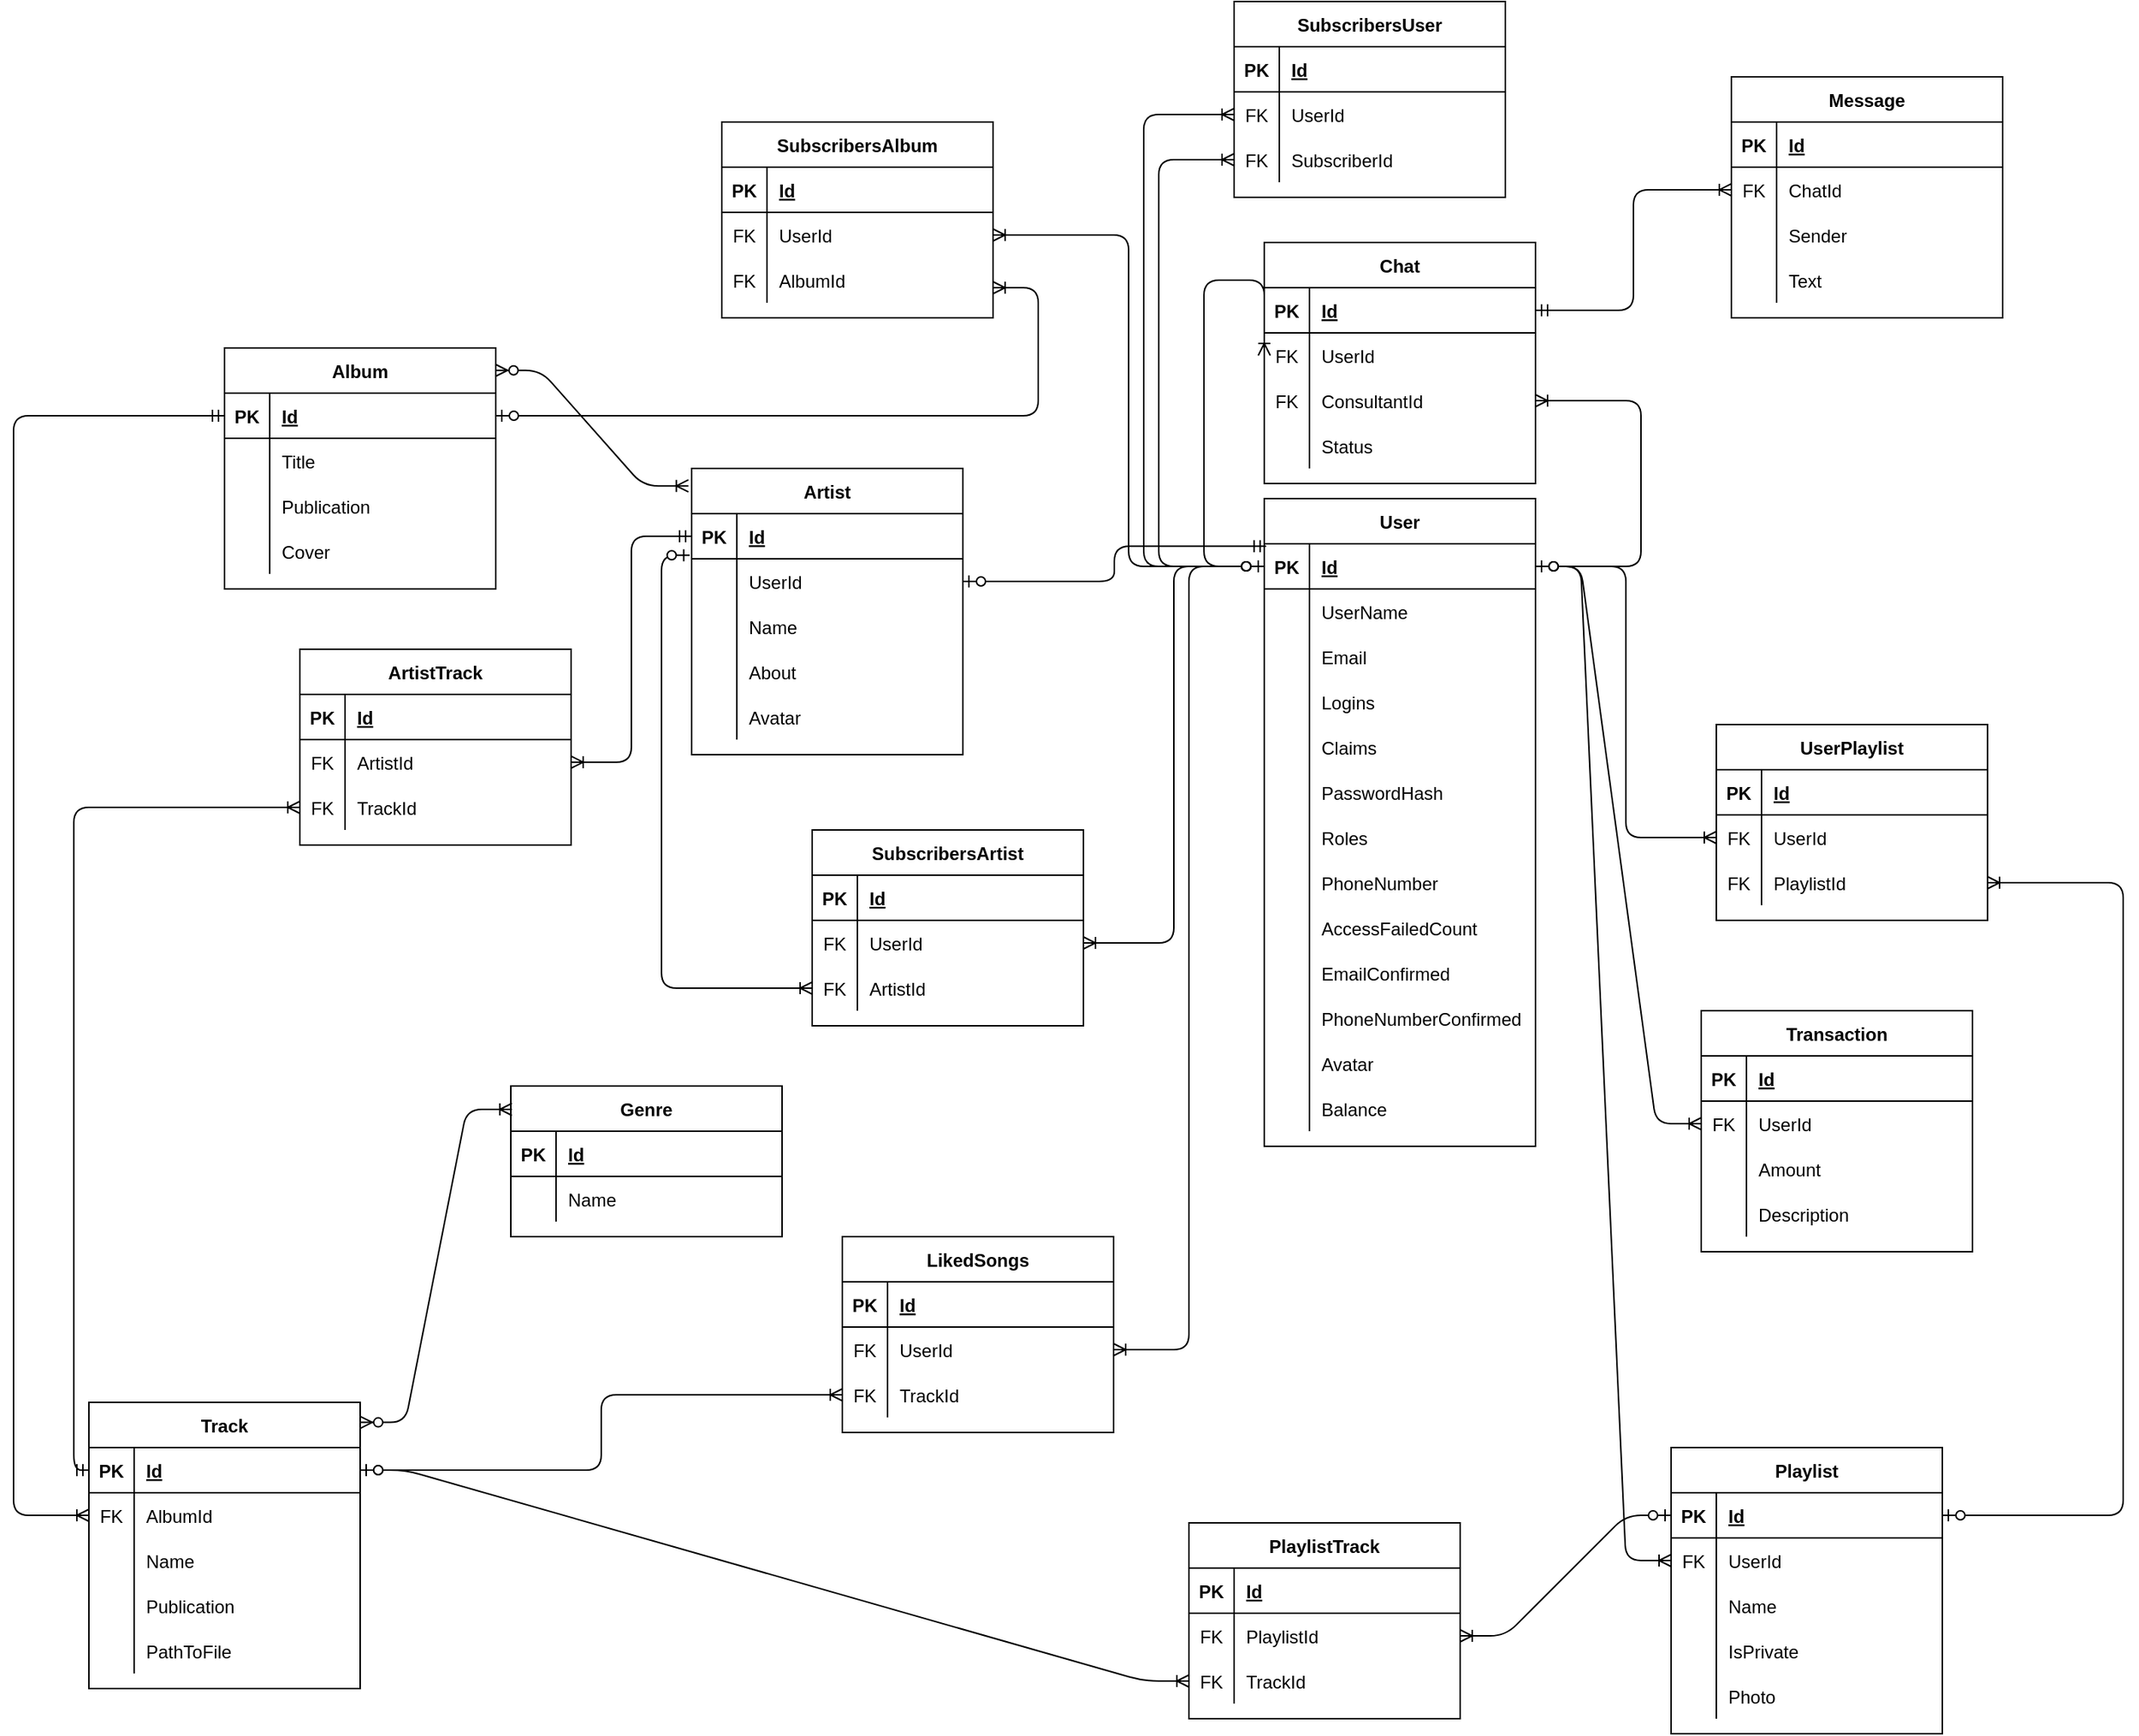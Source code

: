 <mxfile version="14.9.6" type="device"><diagram id="1L5UdNMMOFlOV7BHDbRp" name="Страница 1"><mxGraphModel dx="3387" dy="1480" grid="1" gridSize="10" guides="1" tooltips="1" connect="1" arrows="1" fold="1" page="1" pageScale="1" pageWidth="827" pageHeight="1169" math="0" shadow="0"><root><mxCell id="0"/><mxCell id="1" parent="0"/><mxCell id="bGDK0YhKh_zg3eKnjcHW-1" value="User" style="shape=table;startSize=30;container=1;collapsible=1;childLayout=tableLayout;fixedRows=1;rowLines=0;fontStyle=1;align=center;resizeLast=1;" parent="1" vertex="1"><mxGeometry x="120" y="340" width="180" height="430" as="geometry"/></mxCell><mxCell id="bGDK0YhKh_zg3eKnjcHW-2" value="" style="shape=partialRectangle;collapsible=0;dropTarget=0;pointerEvents=0;fillColor=none;top=0;left=0;bottom=1;right=0;points=[[0,0.5],[1,0.5]];portConstraint=eastwest;" parent="bGDK0YhKh_zg3eKnjcHW-1" vertex="1"><mxGeometry y="30" width="180" height="30" as="geometry"/></mxCell><mxCell id="bGDK0YhKh_zg3eKnjcHW-3" value="PK" style="shape=partialRectangle;connectable=0;fillColor=none;top=0;left=0;bottom=0;right=0;fontStyle=1;overflow=hidden;" parent="bGDK0YhKh_zg3eKnjcHW-2" vertex="1"><mxGeometry width="30" height="30" as="geometry"/></mxCell><mxCell id="bGDK0YhKh_zg3eKnjcHW-4" value="Id" style="shape=partialRectangle;connectable=0;fillColor=none;top=0;left=0;bottom=0;right=0;align=left;spacingLeft=6;fontStyle=5;overflow=hidden;" parent="bGDK0YhKh_zg3eKnjcHW-2" vertex="1"><mxGeometry x="30" width="150" height="30" as="geometry"/></mxCell><mxCell id="bGDK0YhKh_zg3eKnjcHW-11" value="" style="shape=partialRectangle;collapsible=0;dropTarget=0;pointerEvents=0;fillColor=none;top=0;left=0;bottom=0;right=0;points=[[0,0.5],[1,0.5]];portConstraint=eastwest;" parent="bGDK0YhKh_zg3eKnjcHW-1" vertex="1"><mxGeometry y="60" width="180" height="30" as="geometry"/></mxCell><mxCell id="bGDK0YhKh_zg3eKnjcHW-12" value="" style="shape=partialRectangle;connectable=0;fillColor=none;top=0;left=0;bottom=0;right=0;editable=1;overflow=hidden;" parent="bGDK0YhKh_zg3eKnjcHW-11" vertex="1"><mxGeometry width="30" height="30" as="geometry"/></mxCell><mxCell id="bGDK0YhKh_zg3eKnjcHW-13" value="UserName" style="shape=partialRectangle;connectable=0;fillColor=none;top=0;left=0;bottom=0;right=0;align=left;spacingLeft=6;overflow=hidden;" parent="bGDK0YhKh_zg3eKnjcHW-11" vertex="1"><mxGeometry x="30" width="150" height="30" as="geometry"/></mxCell><mxCell id="bGDK0YhKh_zg3eKnjcHW-17" value="" style="shape=partialRectangle;collapsible=0;dropTarget=0;pointerEvents=0;fillColor=none;top=0;left=0;bottom=0;right=0;points=[[0,0.5],[1,0.5]];portConstraint=eastwest;" parent="bGDK0YhKh_zg3eKnjcHW-1" vertex="1"><mxGeometry y="90" width="180" height="30" as="geometry"/></mxCell><mxCell id="bGDK0YhKh_zg3eKnjcHW-18" value="" style="shape=partialRectangle;connectable=0;fillColor=none;top=0;left=0;bottom=0;right=0;editable=1;overflow=hidden;" parent="bGDK0YhKh_zg3eKnjcHW-17" vertex="1"><mxGeometry width="30" height="30" as="geometry"/></mxCell><mxCell id="bGDK0YhKh_zg3eKnjcHW-19" value="Email" style="shape=partialRectangle;connectable=0;fillColor=none;top=0;left=0;bottom=0;right=0;align=left;spacingLeft=6;overflow=hidden;" parent="bGDK0YhKh_zg3eKnjcHW-17" vertex="1"><mxGeometry x="30" width="150" height="30" as="geometry"/></mxCell><mxCell id="bGDK0YhKh_zg3eKnjcHW-20" value="" style="shape=partialRectangle;collapsible=0;dropTarget=0;pointerEvents=0;fillColor=none;top=0;left=0;bottom=0;right=0;points=[[0,0.5],[1,0.5]];portConstraint=eastwest;" parent="bGDK0YhKh_zg3eKnjcHW-1" vertex="1"><mxGeometry y="120" width="180" height="30" as="geometry"/></mxCell><mxCell id="bGDK0YhKh_zg3eKnjcHW-21" value="" style="shape=partialRectangle;connectable=0;fillColor=none;top=0;left=0;bottom=0;right=0;editable=1;overflow=hidden;" parent="bGDK0YhKh_zg3eKnjcHW-20" vertex="1"><mxGeometry width="30" height="30" as="geometry"/></mxCell><mxCell id="bGDK0YhKh_zg3eKnjcHW-22" value="Logins" style="shape=partialRectangle;connectable=0;fillColor=none;top=0;left=0;bottom=0;right=0;align=left;spacingLeft=6;overflow=hidden;" parent="bGDK0YhKh_zg3eKnjcHW-20" vertex="1"><mxGeometry x="30" width="150" height="30" as="geometry"/></mxCell><mxCell id="bGDK0YhKh_zg3eKnjcHW-23" value="" style="shape=partialRectangle;collapsible=0;dropTarget=0;pointerEvents=0;fillColor=none;top=0;left=0;bottom=0;right=0;points=[[0,0.5],[1,0.5]];portConstraint=eastwest;" parent="bGDK0YhKh_zg3eKnjcHW-1" vertex="1"><mxGeometry y="150" width="180" height="30" as="geometry"/></mxCell><mxCell id="bGDK0YhKh_zg3eKnjcHW-24" value="" style="shape=partialRectangle;connectable=0;fillColor=none;top=0;left=0;bottom=0;right=0;editable=1;overflow=hidden;" parent="bGDK0YhKh_zg3eKnjcHW-23" vertex="1"><mxGeometry width="30" height="30" as="geometry"/></mxCell><mxCell id="bGDK0YhKh_zg3eKnjcHW-25" value="Claims" style="shape=partialRectangle;connectable=0;fillColor=none;top=0;left=0;bottom=0;right=0;align=left;spacingLeft=6;overflow=hidden;" parent="bGDK0YhKh_zg3eKnjcHW-23" vertex="1"><mxGeometry x="30" width="150" height="30" as="geometry"/></mxCell><mxCell id="bGDK0YhKh_zg3eKnjcHW-26" value="" style="shape=partialRectangle;collapsible=0;dropTarget=0;pointerEvents=0;fillColor=none;top=0;left=0;bottom=0;right=0;points=[[0,0.5],[1,0.5]];portConstraint=eastwest;" parent="bGDK0YhKh_zg3eKnjcHW-1" vertex="1"><mxGeometry y="180" width="180" height="30" as="geometry"/></mxCell><mxCell id="bGDK0YhKh_zg3eKnjcHW-27" value="" style="shape=partialRectangle;connectable=0;fillColor=none;top=0;left=0;bottom=0;right=0;editable=1;overflow=hidden;" parent="bGDK0YhKh_zg3eKnjcHW-26" vertex="1"><mxGeometry width="30" height="30" as="geometry"/></mxCell><mxCell id="bGDK0YhKh_zg3eKnjcHW-28" value="PasswordHash" style="shape=partialRectangle;connectable=0;fillColor=none;top=0;left=0;bottom=0;right=0;align=left;spacingLeft=6;overflow=hidden;" parent="bGDK0YhKh_zg3eKnjcHW-26" vertex="1"><mxGeometry x="30" width="150" height="30" as="geometry"/></mxCell><mxCell id="bGDK0YhKh_zg3eKnjcHW-29" value="" style="shape=partialRectangle;collapsible=0;dropTarget=0;pointerEvents=0;fillColor=none;top=0;left=0;bottom=0;right=0;points=[[0,0.5],[1,0.5]];portConstraint=eastwest;" parent="bGDK0YhKh_zg3eKnjcHW-1" vertex="1"><mxGeometry y="210" width="180" height="30" as="geometry"/></mxCell><mxCell id="bGDK0YhKh_zg3eKnjcHW-30" value="" style="shape=partialRectangle;connectable=0;fillColor=none;top=0;left=0;bottom=0;right=0;editable=1;overflow=hidden;" parent="bGDK0YhKh_zg3eKnjcHW-29" vertex="1"><mxGeometry width="30" height="30" as="geometry"/></mxCell><mxCell id="bGDK0YhKh_zg3eKnjcHW-31" value="Roles" style="shape=partialRectangle;connectable=0;fillColor=none;top=0;left=0;bottom=0;right=0;align=left;spacingLeft=6;overflow=hidden;" parent="bGDK0YhKh_zg3eKnjcHW-29" vertex="1"><mxGeometry x="30" width="150" height="30" as="geometry"/></mxCell><mxCell id="bGDK0YhKh_zg3eKnjcHW-32" value="" style="shape=partialRectangle;collapsible=0;dropTarget=0;pointerEvents=0;fillColor=none;top=0;left=0;bottom=0;right=0;points=[[0,0.5],[1,0.5]];portConstraint=eastwest;" parent="bGDK0YhKh_zg3eKnjcHW-1" vertex="1"><mxGeometry y="240" width="180" height="30" as="geometry"/></mxCell><mxCell id="bGDK0YhKh_zg3eKnjcHW-33" value="" style="shape=partialRectangle;connectable=0;fillColor=none;top=0;left=0;bottom=0;right=0;editable=1;overflow=hidden;" parent="bGDK0YhKh_zg3eKnjcHW-32" vertex="1"><mxGeometry width="30" height="30" as="geometry"/></mxCell><mxCell id="bGDK0YhKh_zg3eKnjcHW-34" value="PhoneNumber" style="shape=partialRectangle;connectable=0;fillColor=none;top=0;left=0;bottom=0;right=0;align=left;spacingLeft=6;overflow=hidden;" parent="bGDK0YhKh_zg3eKnjcHW-32" vertex="1"><mxGeometry x="30" width="150" height="30" as="geometry"/></mxCell><mxCell id="bGDK0YhKh_zg3eKnjcHW-35" value="" style="shape=partialRectangle;collapsible=0;dropTarget=0;pointerEvents=0;fillColor=none;top=0;left=0;bottom=0;right=0;points=[[0,0.5],[1,0.5]];portConstraint=eastwest;" parent="bGDK0YhKh_zg3eKnjcHW-1" vertex="1"><mxGeometry y="270" width="180" height="30" as="geometry"/></mxCell><mxCell id="bGDK0YhKh_zg3eKnjcHW-36" value="" style="shape=partialRectangle;connectable=0;fillColor=none;top=0;left=0;bottom=0;right=0;editable=1;overflow=hidden;" parent="bGDK0YhKh_zg3eKnjcHW-35" vertex="1"><mxGeometry width="30" height="30" as="geometry"/></mxCell><mxCell id="bGDK0YhKh_zg3eKnjcHW-37" value="AccessFailedCount" style="shape=partialRectangle;connectable=0;fillColor=none;top=0;left=0;bottom=0;right=0;align=left;spacingLeft=6;overflow=hidden;" parent="bGDK0YhKh_zg3eKnjcHW-35" vertex="1"><mxGeometry x="30" width="150" height="30" as="geometry"/></mxCell><mxCell id="bGDK0YhKh_zg3eKnjcHW-38" value="" style="shape=partialRectangle;collapsible=0;dropTarget=0;pointerEvents=0;fillColor=none;top=0;left=0;bottom=0;right=0;points=[[0,0.5],[1,0.5]];portConstraint=eastwest;" parent="bGDK0YhKh_zg3eKnjcHW-1" vertex="1"><mxGeometry y="300" width="180" height="30" as="geometry"/></mxCell><mxCell id="bGDK0YhKh_zg3eKnjcHW-39" value="" style="shape=partialRectangle;connectable=0;fillColor=none;top=0;left=0;bottom=0;right=0;editable=1;overflow=hidden;" parent="bGDK0YhKh_zg3eKnjcHW-38" vertex="1"><mxGeometry width="30" height="30" as="geometry"/></mxCell><mxCell id="bGDK0YhKh_zg3eKnjcHW-40" value="EmailConfirmed" style="shape=partialRectangle;connectable=0;fillColor=none;top=0;left=0;bottom=0;right=0;align=left;spacingLeft=6;overflow=hidden;" parent="bGDK0YhKh_zg3eKnjcHW-38" vertex="1"><mxGeometry x="30" width="150" height="30" as="geometry"/></mxCell><mxCell id="gh0nb-arBlx2gtFHGmei-73" value="" style="shape=partialRectangle;collapsible=0;dropTarget=0;pointerEvents=0;fillColor=none;top=0;left=0;bottom=0;right=0;points=[[0,0.5],[1,0.5]];portConstraint=eastwest;" parent="bGDK0YhKh_zg3eKnjcHW-1" vertex="1"><mxGeometry y="330" width="180" height="30" as="geometry"/></mxCell><mxCell id="gh0nb-arBlx2gtFHGmei-74" value="" style="shape=partialRectangle;connectable=0;fillColor=none;top=0;left=0;bottom=0;right=0;editable=1;overflow=hidden;" parent="gh0nb-arBlx2gtFHGmei-73" vertex="1"><mxGeometry width="30" height="30" as="geometry"/></mxCell><mxCell id="gh0nb-arBlx2gtFHGmei-75" value="PhoneNumberConfirmed" style="shape=partialRectangle;connectable=0;fillColor=none;top=0;left=0;bottom=0;right=0;align=left;spacingLeft=6;overflow=hidden;" parent="gh0nb-arBlx2gtFHGmei-73" vertex="1"><mxGeometry x="30" width="150" height="30" as="geometry"/></mxCell><mxCell id="bGDK0YhKh_zg3eKnjcHW-41" value="" style="shape=partialRectangle;collapsible=0;dropTarget=0;pointerEvents=0;fillColor=none;top=0;left=0;bottom=0;right=0;points=[[0,0.5],[1,0.5]];portConstraint=eastwest;" parent="bGDK0YhKh_zg3eKnjcHW-1" vertex="1"><mxGeometry y="360" width="180" height="30" as="geometry"/></mxCell><mxCell id="bGDK0YhKh_zg3eKnjcHW-42" value="" style="shape=partialRectangle;connectable=0;fillColor=none;top=0;left=0;bottom=0;right=0;editable=1;overflow=hidden;" parent="bGDK0YhKh_zg3eKnjcHW-41" vertex="1"><mxGeometry width="30" height="30" as="geometry"/></mxCell><mxCell id="bGDK0YhKh_zg3eKnjcHW-43" value="Avatar" style="shape=partialRectangle;connectable=0;fillColor=none;top=0;left=0;bottom=0;right=0;align=left;spacingLeft=6;overflow=hidden;" parent="bGDK0YhKh_zg3eKnjcHW-41" vertex="1"><mxGeometry x="30" width="150" height="30" as="geometry"/></mxCell><mxCell id="yK7xo1vrbVBTXxUHODWn-40" value="" style="shape=partialRectangle;collapsible=0;dropTarget=0;pointerEvents=0;fillColor=none;top=0;left=0;bottom=0;right=0;points=[[0,0.5],[1,0.5]];portConstraint=eastwest;" vertex="1" parent="bGDK0YhKh_zg3eKnjcHW-1"><mxGeometry y="390" width="180" height="30" as="geometry"/></mxCell><mxCell id="yK7xo1vrbVBTXxUHODWn-41" value="" style="shape=partialRectangle;connectable=0;fillColor=none;top=0;left=0;bottom=0;right=0;editable=1;overflow=hidden;" vertex="1" parent="yK7xo1vrbVBTXxUHODWn-40"><mxGeometry width="30" height="30" as="geometry"/></mxCell><mxCell id="yK7xo1vrbVBTXxUHODWn-42" value="Balance" style="shape=partialRectangle;connectable=0;fillColor=none;top=0;left=0;bottom=0;right=0;align=left;spacingLeft=6;overflow=hidden;" vertex="1" parent="yK7xo1vrbVBTXxUHODWn-40"><mxGeometry x="30" width="150" height="30" as="geometry"/></mxCell><mxCell id="bGDK0YhKh_zg3eKnjcHW-44" value="Artist" style="shape=table;startSize=30;container=1;collapsible=1;childLayout=tableLayout;fixedRows=1;rowLines=0;fontStyle=1;align=center;resizeLast=1;" parent="1" vertex="1"><mxGeometry x="-260" y="320" width="180" height="190" as="geometry"/></mxCell><mxCell id="bGDK0YhKh_zg3eKnjcHW-45" value="" style="shape=partialRectangle;collapsible=0;dropTarget=0;pointerEvents=0;fillColor=none;top=0;left=0;bottom=1;right=0;points=[[0,0.5],[1,0.5]];portConstraint=eastwest;" parent="bGDK0YhKh_zg3eKnjcHW-44" vertex="1"><mxGeometry y="30" width="180" height="30" as="geometry"/></mxCell><mxCell id="bGDK0YhKh_zg3eKnjcHW-46" value="PK" style="shape=partialRectangle;connectable=0;fillColor=none;top=0;left=0;bottom=0;right=0;fontStyle=1;overflow=hidden;" parent="bGDK0YhKh_zg3eKnjcHW-45" vertex="1"><mxGeometry width="30" height="30" as="geometry"/></mxCell><mxCell id="bGDK0YhKh_zg3eKnjcHW-47" value="Id" style="shape=partialRectangle;connectable=0;fillColor=none;top=0;left=0;bottom=0;right=0;align=left;spacingLeft=6;fontStyle=5;overflow=hidden;" parent="bGDK0YhKh_zg3eKnjcHW-45" vertex="1"><mxGeometry x="30" width="150" height="30" as="geometry"/></mxCell><mxCell id="gh0nb-arBlx2gtFHGmei-85" value="" style="shape=partialRectangle;collapsible=0;dropTarget=0;pointerEvents=0;fillColor=none;top=0;left=0;bottom=0;right=0;points=[[0,0.5],[1,0.5]];portConstraint=eastwest;" parent="bGDK0YhKh_zg3eKnjcHW-44" vertex="1"><mxGeometry y="60" width="180" height="30" as="geometry"/></mxCell><mxCell id="gh0nb-arBlx2gtFHGmei-86" value="" style="shape=partialRectangle;connectable=0;fillColor=none;top=0;left=0;bottom=0;right=0;editable=1;overflow=hidden;" parent="gh0nb-arBlx2gtFHGmei-85" vertex="1"><mxGeometry width="30" height="30" as="geometry"/></mxCell><mxCell id="gh0nb-arBlx2gtFHGmei-87" value="UserId" style="shape=partialRectangle;connectable=0;fillColor=none;top=0;left=0;bottom=0;right=0;align=left;spacingLeft=6;overflow=hidden;" parent="gh0nb-arBlx2gtFHGmei-85" vertex="1"><mxGeometry x="30" width="150" height="30" as="geometry"/></mxCell><mxCell id="bGDK0YhKh_zg3eKnjcHW-48" value="" style="shape=partialRectangle;collapsible=0;dropTarget=0;pointerEvents=0;fillColor=none;top=0;left=0;bottom=0;right=0;points=[[0,0.5],[1,0.5]];portConstraint=eastwest;" parent="bGDK0YhKh_zg3eKnjcHW-44" vertex="1"><mxGeometry y="90" width="180" height="30" as="geometry"/></mxCell><mxCell id="bGDK0YhKh_zg3eKnjcHW-49" value="" style="shape=partialRectangle;connectable=0;fillColor=none;top=0;left=0;bottom=0;right=0;editable=1;overflow=hidden;" parent="bGDK0YhKh_zg3eKnjcHW-48" vertex="1"><mxGeometry width="30" height="30" as="geometry"/></mxCell><mxCell id="bGDK0YhKh_zg3eKnjcHW-50" value="Name" style="shape=partialRectangle;connectable=0;fillColor=none;top=0;left=0;bottom=0;right=0;align=left;spacingLeft=6;overflow=hidden;" parent="bGDK0YhKh_zg3eKnjcHW-48" vertex="1"><mxGeometry x="30" width="150" height="30" as="geometry"/></mxCell><mxCell id="bGDK0YhKh_zg3eKnjcHW-51" value="" style="shape=partialRectangle;collapsible=0;dropTarget=0;pointerEvents=0;fillColor=none;top=0;left=0;bottom=0;right=0;points=[[0,0.5],[1,0.5]];portConstraint=eastwest;" parent="bGDK0YhKh_zg3eKnjcHW-44" vertex="1"><mxGeometry y="120" width="180" height="30" as="geometry"/></mxCell><mxCell id="bGDK0YhKh_zg3eKnjcHW-52" value="" style="shape=partialRectangle;connectable=0;fillColor=none;top=0;left=0;bottom=0;right=0;editable=1;overflow=hidden;" parent="bGDK0YhKh_zg3eKnjcHW-51" vertex="1"><mxGeometry width="30" height="30" as="geometry"/></mxCell><mxCell id="bGDK0YhKh_zg3eKnjcHW-53" value="About" style="shape=partialRectangle;connectable=0;fillColor=none;top=0;left=0;bottom=0;right=0;align=left;spacingLeft=6;overflow=hidden;" parent="bGDK0YhKh_zg3eKnjcHW-51" vertex="1"><mxGeometry x="30" width="150" height="30" as="geometry"/></mxCell><mxCell id="gh0nb-arBlx2gtFHGmei-76" value="" style="shape=partialRectangle;collapsible=0;dropTarget=0;pointerEvents=0;fillColor=none;top=0;left=0;bottom=0;right=0;points=[[0,0.5],[1,0.5]];portConstraint=eastwest;" parent="bGDK0YhKh_zg3eKnjcHW-44" vertex="1"><mxGeometry y="150" width="180" height="30" as="geometry"/></mxCell><mxCell id="gh0nb-arBlx2gtFHGmei-77" value="" style="shape=partialRectangle;connectable=0;fillColor=none;top=0;left=0;bottom=0;right=0;editable=1;overflow=hidden;" parent="gh0nb-arBlx2gtFHGmei-76" vertex="1"><mxGeometry width="30" height="30" as="geometry"/></mxCell><mxCell id="gh0nb-arBlx2gtFHGmei-78" value="Avatar" style="shape=partialRectangle;connectable=0;fillColor=none;top=0;left=0;bottom=0;right=0;align=left;spacingLeft=6;overflow=hidden;" parent="gh0nb-arBlx2gtFHGmei-76" vertex="1"><mxGeometry x="30" width="150" height="30" as="geometry"/></mxCell><mxCell id="bGDK0YhKh_zg3eKnjcHW-57" value="Album" style="shape=table;startSize=30;container=1;collapsible=1;childLayout=tableLayout;fixedRows=1;rowLines=0;fontStyle=1;align=center;resizeLast=1;" parent="1" vertex="1"><mxGeometry x="-570" y="240" width="180" height="160" as="geometry"/></mxCell><mxCell id="bGDK0YhKh_zg3eKnjcHW-58" value="" style="shape=partialRectangle;collapsible=0;dropTarget=0;pointerEvents=0;fillColor=none;top=0;left=0;bottom=1;right=0;points=[[0,0.5],[1,0.5]];portConstraint=eastwest;" parent="bGDK0YhKh_zg3eKnjcHW-57" vertex="1"><mxGeometry y="30" width="180" height="30" as="geometry"/></mxCell><mxCell id="bGDK0YhKh_zg3eKnjcHW-59" value="PK" style="shape=partialRectangle;connectable=0;fillColor=none;top=0;left=0;bottom=0;right=0;fontStyle=1;overflow=hidden;" parent="bGDK0YhKh_zg3eKnjcHW-58" vertex="1"><mxGeometry width="30" height="30" as="geometry"/></mxCell><mxCell id="bGDK0YhKh_zg3eKnjcHW-60" value="Id" style="shape=partialRectangle;connectable=0;fillColor=none;top=0;left=0;bottom=0;right=0;align=left;spacingLeft=6;fontStyle=5;overflow=hidden;" parent="bGDK0YhKh_zg3eKnjcHW-58" vertex="1"><mxGeometry x="30" width="150" height="30" as="geometry"/></mxCell><mxCell id="bGDK0YhKh_zg3eKnjcHW-61" value="" style="shape=partialRectangle;collapsible=0;dropTarget=0;pointerEvents=0;fillColor=none;top=0;left=0;bottom=0;right=0;points=[[0,0.5],[1,0.5]];portConstraint=eastwest;" parent="bGDK0YhKh_zg3eKnjcHW-57" vertex="1"><mxGeometry y="60" width="180" height="30" as="geometry"/></mxCell><mxCell id="bGDK0YhKh_zg3eKnjcHW-62" value="" style="shape=partialRectangle;connectable=0;fillColor=none;top=0;left=0;bottom=0;right=0;editable=1;overflow=hidden;" parent="bGDK0YhKh_zg3eKnjcHW-61" vertex="1"><mxGeometry width="30" height="30" as="geometry"/></mxCell><mxCell id="bGDK0YhKh_zg3eKnjcHW-63" value="Title" style="shape=partialRectangle;connectable=0;fillColor=none;top=0;left=0;bottom=0;right=0;align=left;spacingLeft=6;overflow=hidden;" parent="bGDK0YhKh_zg3eKnjcHW-61" vertex="1"><mxGeometry x="30" width="150" height="30" as="geometry"/></mxCell><mxCell id="bGDK0YhKh_zg3eKnjcHW-64" value="" style="shape=partialRectangle;collapsible=0;dropTarget=0;pointerEvents=0;fillColor=none;top=0;left=0;bottom=0;right=0;points=[[0,0.5],[1,0.5]];portConstraint=eastwest;" parent="bGDK0YhKh_zg3eKnjcHW-57" vertex="1"><mxGeometry y="90" width="180" height="30" as="geometry"/></mxCell><mxCell id="bGDK0YhKh_zg3eKnjcHW-65" value="" style="shape=partialRectangle;connectable=0;fillColor=none;top=0;left=0;bottom=0;right=0;editable=1;overflow=hidden;" parent="bGDK0YhKh_zg3eKnjcHW-64" vertex="1"><mxGeometry width="30" height="30" as="geometry"/></mxCell><mxCell id="bGDK0YhKh_zg3eKnjcHW-66" value="Publication" style="shape=partialRectangle;connectable=0;fillColor=none;top=0;left=0;bottom=0;right=0;align=left;spacingLeft=6;overflow=hidden;" parent="bGDK0YhKh_zg3eKnjcHW-64" vertex="1"><mxGeometry x="30" width="150" height="30" as="geometry"/></mxCell><mxCell id="bGDK0YhKh_zg3eKnjcHW-68" value="" style="shape=partialRectangle;collapsible=0;dropTarget=0;pointerEvents=0;fillColor=none;top=0;left=0;bottom=0;right=0;points=[[0,0.5],[1,0.5]];portConstraint=eastwest;" parent="bGDK0YhKh_zg3eKnjcHW-57" vertex="1"><mxGeometry y="120" width="180" height="30" as="geometry"/></mxCell><mxCell id="bGDK0YhKh_zg3eKnjcHW-69" value="" style="shape=partialRectangle;connectable=0;fillColor=none;top=0;left=0;bottom=0;right=0;editable=1;overflow=hidden;" parent="bGDK0YhKh_zg3eKnjcHW-68" vertex="1"><mxGeometry width="30" height="30" as="geometry"/></mxCell><mxCell id="bGDK0YhKh_zg3eKnjcHW-70" value="Cover" style="shape=partialRectangle;connectable=0;fillColor=none;top=0;left=0;bottom=0;right=0;align=left;spacingLeft=6;overflow=hidden;" parent="bGDK0YhKh_zg3eKnjcHW-68" vertex="1"><mxGeometry x="30" width="150" height="30" as="geometry"/></mxCell><mxCell id="bGDK0YhKh_zg3eKnjcHW-71" value="Track" style="shape=table;startSize=30;container=1;collapsible=1;childLayout=tableLayout;fixedRows=1;rowLines=0;fontStyle=1;align=center;resizeLast=1;" parent="1" vertex="1"><mxGeometry x="-660" y="940" width="180" height="190" as="geometry"/></mxCell><mxCell id="bGDK0YhKh_zg3eKnjcHW-72" value="" style="shape=partialRectangle;collapsible=0;dropTarget=0;pointerEvents=0;fillColor=none;top=0;left=0;bottom=1;right=0;points=[[0,0.5],[1,0.5]];portConstraint=eastwest;" parent="bGDK0YhKh_zg3eKnjcHW-71" vertex="1"><mxGeometry y="30" width="180" height="30" as="geometry"/></mxCell><mxCell id="bGDK0YhKh_zg3eKnjcHW-73" value="PK" style="shape=partialRectangle;connectable=0;fillColor=none;top=0;left=0;bottom=0;right=0;fontStyle=1;overflow=hidden;" parent="bGDK0YhKh_zg3eKnjcHW-72" vertex="1"><mxGeometry width="30" height="30" as="geometry"/></mxCell><mxCell id="bGDK0YhKh_zg3eKnjcHW-74" value="Id" style="shape=partialRectangle;connectable=0;fillColor=none;top=0;left=0;bottom=0;right=0;align=left;spacingLeft=6;fontStyle=5;overflow=hidden;" parent="bGDK0YhKh_zg3eKnjcHW-72" vertex="1"><mxGeometry x="30" width="150" height="30" as="geometry"/></mxCell><mxCell id="bGDK0YhKh_zg3eKnjcHW-115" value="" style="shape=partialRectangle;collapsible=0;dropTarget=0;pointerEvents=0;fillColor=none;top=0;left=0;bottom=0;right=0;points=[[0,0.5],[1,0.5]];portConstraint=eastwest;" parent="bGDK0YhKh_zg3eKnjcHW-71" vertex="1"><mxGeometry y="60" width="180" height="30" as="geometry"/></mxCell><mxCell id="bGDK0YhKh_zg3eKnjcHW-116" value="FK" style="shape=partialRectangle;connectable=0;fillColor=none;top=0;left=0;bottom=0;right=0;editable=1;overflow=hidden;" parent="bGDK0YhKh_zg3eKnjcHW-115" vertex="1"><mxGeometry width="30" height="30" as="geometry"/></mxCell><mxCell id="bGDK0YhKh_zg3eKnjcHW-117" value="AlbumId" style="shape=partialRectangle;connectable=0;fillColor=none;top=0;left=0;bottom=0;right=0;align=left;spacingLeft=6;overflow=hidden;" parent="bGDK0YhKh_zg3eKnjcHW-115" vertex="1"><mxGeometry x="30" width="150" height="30" as="geometry"/></mxCell><mxCell id="bGDK0YhKh_zg3eKnjcHW-75" value="" style="shape=partialRectangle;collapsible=0;dropTarget=0;pointerEvents=0;fillColor=none;top=0;left=0;bottom=0;right=0;points=[[0,0.5],[1,0.5]];portConstraint=eastwest;" parent="bGDK0YhKh_zg3eKnjcHW-71" vertex="1"><mxGeometry y="90" width="180" height="30" as="geometry"/></mxCell><mxCell id="bGDK0YhKh_zg3eKnjcHW-76" value="" style="shape=partialRectangle;connectable=0;fillColor=none;top=0;left=0;bottom=0;right=0;editable=1;overflow=hidden;" parent="bGDK0YhKh_zg3eKnjcHW-75" vertex="1"><mxGeometry width="30" height="30" as="geometry"/></mxCell><mxCell id="bGDK0YhKh_zg3eKnjcHW-77" value="Name" style="shape=partialRectangle;connectable=0;fillColor=none;top=0;left=0;bottom=0;right=0;align=left;spacingLeft=6;overflow=hidden;" parent="bGDK0YhKh_zg3eKnjcHW-75" vertex="1"><mxGeometry x="30" width="150" height="30" as="geometry"/></mxCell><mxCell id="bGDK0YhKh_zg3eKnjcHW-98" value="" style="shape=partialRectangle;collapsible=0;dropTarget=0;pointerEvents=0;fillColor=none;top=0;left=0;bottom=0;right=0;points=[[0,0.5],[1,0.5]];portConstraint=eastwest;" parent="bGDK0YhKh_zg3eKnjcHW-71" vertex="1"><mxGeometry y="120" width="180" height="30" as="geometry"/></mxCell><mxCell id="bGDK0YhKh_zg3eKnjcHW-99" value="" style="shape=partialRectangle;connectable=0;fillColor=none;top=0;left=0;bottom=0;right=0;editable=1;overflow=hidden;" parent="bGDK0YhKh_zg3eKnjcHW-98" vertex="1"><mxGeometry width="30" height="30" as="geometry"/></mxCell><mxCell id="bGDK0YhKh_zg3eKnjcHW-100" value="Publication" style="shape=partialRectangle;connectable=0;fillColor=none;top=0;left=0;bottom=0;right=0;align=left;spacingLeft=6;overflow=hidden;" parent="bGDK0YhKh_zg3eKnjcHW-98" vertex="1"><mxGeometry x="30" width="150" height="30" as="geometry"/></mxCell><mxCell id="gh0nb-arBlx2gtFHGmei-82" value="" style="shape=partialRectangle;collapsible=0;dropTarget=0;pointerEvents=0;fillColor=none;top=0;left=0;bottom=0;right=0;points=[[0,0.5],[1,0.5]];portConstraint=eastwest;" parent="bGDK0YhKh_zg3eKnjcHW-71" vertex="1"><mxGeometry y="150" width="180" height="30" as="geometry"/></mxCell><mxCell id="gh0nb-arBlx2gtFHGmei-83" value="" style="shape=partialRectangle;connectable=0;fillColor=none;top=0;left=0;bottom=0;right=0;editable=1;overflow=hidden;" parent="gh0nb-arBlx2gtFHGmei-82" vertex="1"><mxGeometry width="30" height="30" as="geometry"/></mxCell><mxCell id="gh0nb-arBlx2gtFHGmei-84" value="PathToFile" style="shape=partialRectangle;connectable=0;fillColor=none;top=0;left=0;bottom=0;right=0;align=left;spacingLeft=6;overflow=hidden;" parent="gh0nb-arBlx2gtFHGmei-82" vertex="1"><mxGeometry x="30" width="150" height="30" as="geometry"/></mxCell><mxCell id="bGDK0YhKh_zg3eKnjcHW-84" value="Genre" style="shape=table;startSize=30;container=1;collapsible=1;childLayout=tableLayout;fixedRows=1;rowLines=0;fontStyle=1;align=center;resizeLast=1;" parent="1" vertex="1"><mxGeometry x="-380" y="730" width="180" height="100" as="geometry"/></mxCell><mxCell id="bGDK0YhKh_zg3eKnjcHW-85" value="" style="shape=partialRectangle;collapsible=0;dropTarget=0;pointerEvents=0;fillColor=none;top=0;left=0;bottom=1;right=0;points=[[0,0.5],[1,0.5]];portConstraint=eastwest;" parent="bGDK0YhKh_zg3eKnjcHW-84" vertex="1"><mxGeometry y="30" width="180" height="30" as="geometry"/></mxCell><mxCell id="bGDK0YhKh_zg3eKnjcHW-86" value="PK" style="shape=partialRectangle;connectable=0;fillColor=none;top=0;left=0;bottom=0;right=0;fontStyle=1;overflow=hidden;" parent="bGDK0YhKh_zg3eKnjcHW-85" vertex="1"><mxGeometry width="30" height="30" as="geometry"/></mxCell><mxCell id="bGDK0YhKh_zg3eKnjcHW-87" value="Id" style="shape=partialRectangle;connectable=0;fillColor=none;top=0;left=0;bottom=0;right=0;align=left;spacingLeft=6;fontStyle=5;overflow=hidden;" parent="bGDK0YhKh_zg3eKnjcHW-85" vertex="1"><mxGeometry x="30" width="150" height="30" as="geometry"/></mxCell><mxCell id="bGDK0YhKh_zg3eKnjcHW-88" value="" style="shape=partialRectangle;collapsible=0;dropTarget=0;pointerEvents=0;fillColor=none;top=0;left=0;bottom=0;right=0;points=[[0,0.5],[1,0.5]];portConstraint=eastwest;" parent="bGDK0YhKh_zg3eKnjcHW-84" vertex="1"><mxGeometry y="60" width="180" height="30" as="geometry"/></mxCell><mxCell id="bGDK0YhKh_zg3eKnjcHW-89" value="" style="shape=partialRectangle;connectable=0;fillColor=none;top=0;left=0;bottom=0;right=0;editable=1;overflow=hidden;" parent="bGDK0YhKh_zg3eKnjcHW-88" vertex="1"><mxGeometry width="30" height="30" as="geometry"/></mxCell><mxCell id="bGDK0YhKh_zg3eKnjcHW-90" value="Name" style="shape=partialRectangle;connectable=0;fillColor=none;top=0;left=0;bottom=0;right=0;align=left;spacingLeft=6;overflow=hidden;" parent="bGDK0YhKh_zg3eKnjcHW-88" vertex="1"><mxGeometry x="30" width="150" height="30" as="geometry"/></mxCell><mxCell id="bGDK0YhKh_zg3eKnjcHW-118" value="" style="edgeStyle=elbowEdgeStyle;fontSize=12;html=1;endArrow=ERoneToMany;startArrow=ERmandOne;entryX=0;entryY=0.5;entryDx=0;entryDy=0;exitX=0;exitY=0.5;exitDx=0;exitDy=0;" parent="1" source="bGDK0YhKh_zg3eKnjcHW-58" target="bGDK0YhKh_zg3eKnjcHW-115" edge="1"><mxGeometry width="100" height="100" relative="1" as="geometry"><mxPoint x="-230" y="540" as="sourcePoint"/><mxPoint x="-440" y="540" as="targetPoint"/><Array as="points"><mxPoint x="-710" y="700"/></Array></mxGeometry></mxCell><mxCell id="bGDK0YhKh_zg3eKnjcHW-122" value="ArtistTrack" style="shape=table;startSize=30;container=1;collapsible=1;childLayout=tableLayout;fixedRows=1;rowLines=0;fontStyle=1;align=center;resizeLast=1;" parent="1" vertex="1"><mxGeometry x="-520" y="440" width="180" height="130" as="geometry"/></mxCell><mxCell id="bGDK0YhKh_zg3eKnjcHW-123" value="" style="shape=partialRectangle;collapsible=0;dropTarget=0;pointerEvents=0;fillColor=none;top=0;left=0;bottom=1;right=0;points=[[0,0.5],[1,0.5]];portConstraint=eastwest;" parent="bGDK0YhKh_zg3eKnjcHW-122" vertex="1"><mxGeometry y="30" width="180" height="30" as="geometry"/></mxCell><mxCell id="bGDK0YhKh_zg3eKnjcHW-124" value="PK" style="shape=partialRectangle;connectable=0;fillColor=none;top=0;left=0;bottom=0;right=0;fontStyle=1;overflow=hidden;" parent="bGDK0YhKh_zg3eKnjcHW-123" vertex="1"><mxGeometry width="30" height="30" as="geometry"/></mxCell><mxCell id="bGDK0YhKh_zg3eKnjcHW-125" value="Id" style="shape=partialRectangle;connectable=0;fillColor=none;top=0;left=0;bottom=0;right=0;align=left;spacingLeft=6;fontStyle=5;overflow=hidden;" parent="bGDK0YhKh_zg3eKnjcHW-123" vertex="1"><mxGeometry x="30" width="150" height="30" as="geometry"/></mxCell><mxCell id="bGDK0YhKh_zg3eKnjcHW-126" value="" style="shape=partialRectangle;collapsible=0;dropTarget=0;pointerEvents=0;fillColor=none;top=0;left=0;bottom=0;right=0;points=[[0,0.5],[1,0.5]];portConstraint=eastwest;" parent="bGDK0YhKh_zg3eKnjcHW-122" vertex="1"><mxGeometry y="60" width="180" height="30" as="geometry"/></mxCell><mxCell id="bGDK0YhKh_zg3eKnjcHW-127" value="FK" style="shape=partialRectangle;connectable=0;fillColor=none;top=0;left=0;bottom=0;right=0;editable=1;overflow=hidden;" parent="bGDK0YhKh_zg3eKnjcHW-126" vertex="1"><mxGeometry width="30" height="30" as="geometry"/></mxCell><mxCell id="bGDK0YhKh_zg3eKnjcHW-128" value="ArtistId" style="shape=partialRectangle;connectable=0;fillColor=none;top=0;left=0;bottom=0;right=0;align=left;spacingLeft=6;overflow=hidden;" parent="bGDK0YhKh_zg3eKnjcHW-126" vertex="1"><mxGeometry x="30" width="150" height="30" as="geometry"/></mxCell><mxCell id="bGDK0YhKh_zg3eKnjcHW-129" value="" style="shape=partialRectangle;collapsible=0;dropTarget=0;pointerEvents=0;fillColor=none;top=0;left=0;bottom=0;right=0;points=[[0,0.5],[1,0.5]];portConstraint=eastwest;" parent="bGDK0YhKh_zg3eKnjcHW-122" vertex="1"><mxGeometry y="90" width="180" height="30" as="geometry"/></mxCell><mxCell id="bGDK0YhKh_zg3eKnjcHW-130" value="FK" style="shape=partialRectangle;connectable=0;fillColor=none;top=0;left=0;bottom=0;right=0;editable=1;overflow=hidden;" parent="bGDK0YhKh_zg3eKnjcHW-129" vertex="1"><mxGeometry width="30" height="30" as="geometry"/></mxCell><mxCell id="bGDK0YhKh_zg3eKnjcHW-131" value="TrackId" style="shape=partialRectangle;connectable=0;fillColor=none;top=0;left=0;bottom=0;right=0;align=left;spacingLeft=6;overflow=hidden;" parent="bGDK0YhKh_zg3eKnjcHW-129" vertex="1"><mxGeometry x="30" width="150" height="30" as="geometry"/></mxCell><mxCell id="bGDK0YhKh_zg3eKnjcHW-134" value="" style="edgeStyle=orthogonalEdgeStyle;fontSize=12;html=1;endArrow=ERoneToMany;startArrow=ERmandOne;strokeColor=#000000;entryX=1;entryY=0.5;entryDx=0;entryDy=0;exitX=0;exitY=0.5;exitDx=0;exitDy=0;" parent="1" source="bGDK0YhKh_zg3eKnjcHW-45" target="bGDK0YhKh_zg3eKnjcHW-126" edge="1"><mxGeometry width="100" height="100" relative="1" as="geometry"><mxPoint x="-270" y="650" as="sourcePoint"/><mxPoint x="-180" y="520" as="targetPoint"/></mxGeometry></mxCell><mxCell id="bGDK0YhKh_zg3eKnjcHW-135" value="" style="edgeStyle=elbowEdgeStyle;fontSize=12;html=1;endArrow=ERoneToMany;startArrow=ERmandOne;strokeColor=#000000;entryX=0;entryY=0.5;entryDx=0;entryDy=0;exitX=0;exitY=0.5;exitDx=0;exitDy=0;" parent="1" source="bGDK0YhKh_zg3eKnjcHW-72" target="bGDK0YhKh_zg3eKnjcHW-129" edge="1"><mxGeometry width="100" height="100" relative="1" as="geometry"><mxPoint x="-640" y="850" as="sourcePoint"/><mxPoint x="-540" y="620" as="targetPoint"/><Array as="points"><mxPoint x="-670" y="790"/></Array></mxGeometry></mxCell><mxCell id="bGDK0YhKh_zg3eKnjcHW-136" value="Playlist" style="shape=table;startSize=30;container=1;collapsible=1;childLayout=tableLayout;fixedRows=1;rowLines=0;fontStyle=1;align=center;resizeLast=1;" parent="1" vertex="1"><mxGeometry x="390" y="970" width="180" height="190" as="geometry"/></mxCell><mxCell id="bGDK0YhKh_zg3eKnjcHW-137" value="" style="shape=partialRectangle;collapsible=0;dropTarget=0;pointerEvents=0;fillColor=none;top=0;left=0;bottom=1;right=0;points=[[0,0.5],[1,0.5]];portConstraint=eastwest;" parent="bGDK0YhKh_zg3eKnjcHW-136" vertex="1"><mxGeometry y="30" width="180" height="30" as="geometry"/></mxCell><mxCell id="bGDK0YhKh_zg3eKnjcHW-138" value="PK" style="shape=partialRectangle;connectable=0;fillColor=none;top=0;left=0;bottom=0;right=0;fontStyle=1;overflow=hidden;" parent="bGDK0YhKh_zg3eKnjcHW-137" vertex="1"><mxGeometry width="30" height="30" as="geometry"/></mxCell><mxCell id="bGDK0YhKh_zg3eKnjcHW-139" value="Id" style="shape=partialRectangle;connectable=0;fillColor=none;top=0;left=0;bottom=0;right=0;align=left;spacingLeft=6;fontStyle=5;overflow=hidden;" parent="bGDK0YhKh_zg3eKnjcHW-137" vertex="1"><mxGeometry x="30" width="150" height="30" as="geometry"/></mxCell><mxCell id="bGDK0YhKh_zg3eKnjcHW-146" value="" style="shape=partialRectangle;collapsible=0;dropTarget=0;pointerEvents=0;fillColor=none;top=0;left=0;bottom=0;right=0;points=[[0,0.5],[1,0.5]];portConstraint=eastwest;" parent="bGDK0YhKh_zg3eKnjcHW-136" vertex="1"><mxGeometry y="60" width="180" height="30" as="geometry"/></mxCell><mxCell id="bGDK0YhKh_zg3eKnjcHW-147" value="FK" style="shape=partialRectangle;connectable=0;fillColor=none;top=0;left=0;bottom=0;right=0;editable=1;overflow=hidden;" parent="bGDK0YhKh_zg3eKnjcHW-146" vertex="1"><mxGeometry width="30" height="30" as="geometry"/></mxCell><mxCell id="bGDK0YhKh_zg3eKnjcHW-148" value="UserId" style="shape=partialRectangle;connectable=0;fillColor=none;top=0;left=0;bottom=0;right=0;align=left;spacingLeft=6;overflow=hidden;" parent="bGDK0YhKh_zg3eKnjcHW-146" vertex="1"><mxGeometry x="30" width="150" height="30" as="geometry"/></mxCell><mxCell id="bGDK0YhKh_zg3eKnjcHW-140" value="" style="shape=partialRectangle;collapsible=0;dropTarget=0;pointerEvents=0;fillColor=none;top=0;left=0;bottom=0;right=0;points=[[0,0.5],[1,0.5]];portConstraint=eastwest;" parent="bGDK0YhKh_zg3eKnjcHW-136" vertex="1"><mxGeometry y="90" width="180" height="30" as="geometry"/></mxCell><mxCell id="bGDK0YhKh_zg3eKnjcHW-141" value="" style="shape=partialRectangle;connectable=0;fillColor=none;top=0;left=0;bottom=0;right=0;editable=1;overflow=hidden;" parent="bGDK0YhKh_zg3eKnjcHW-140" vertex="1"><mxGeometry width="30" height="30" as="geometry"/></mxCell><mxCell id="bGDK0YhKh_zg3eKnjcHW-142" value="Name" style="shape=partialRectangle;connectable=0;fillColor=none;top=0;left=0;bottom=0;right=0;align=left;spacingLeft=6;overflow=hidden;" parent="bGDK0YhKh_zg3eKnjcHW-140" vertex="1"><mxGeometry x="30" width="150" height="30" as="geometry"/></mxCell><mxCell id="gh0nb-arBlx2gtFHGmei-1" value="" style="shape=partialRectangle;collapsible=0;dropTarget=0;pointerEvents=0;fillColor=none;top=0;left=0;bottom=0;right=0;points=[[0,0.5],[1,0.5]];portConstraint=eastwest;" parent="bGDK0YhKh_zg3eKnjcHW-136" vertex="1"><mxGeometry y="120" width="180" height="30" as="geometry"/></mxCell><mxCell id="gh0nb-arBlx2gtFHGmei-2" value="" style="shape=partialRectangle;connectable=0;fillColor=none;top=0;left=0;bottom=0;right=0;editable=1;overflow=hidden;" parent="gh0nb-arBlx2gtFHGmei-1" vertex="1"><mxGeometry width="30" height="30" as="geometry"/></mxCell><mxCell id="gh0nb-arBlx2gtFHGmei-3" value="IsPrivate" style="shape=partialRectangle;connectable=0;fillColor=none;top=0;left=0;bottom=0;right=0;align=left;spacingLeft=6;overflow=hidden;" parent="gh0nb-arBlx2gtFHGmei-1" vertex="1"><mxGeometry x="30" width="150" height="30" as="geometry"/></mxCell><mxCell id="gh0nb-arBlx2gtFHGmei-79" value="" style="shape=partialRectangle;collapsible=0;dropTarget=0;pointerEvents=0;fillColor=none;top=0;left=0;bottom=0;right=0;points=[[0,0.5],[1,0.5]];portConstraint=eastwest;" parent="bGDK0YhKh_zg3eKnjcHW-136" vertex="1"><mxGeometry y="150" width="180" height="30" as="geometry"/></mxCell><mxCell id="gh0nb-arBlx2gtFHGmei-80" value="" style="shape=partialRectangle;connectable=0;fillColor=none;top=0;left=0;bottom=0;right=0;editable=1;overflow=hidden;" parent="gh0nb-arBlx2gtFHGmei-79" vertex="1"><mxGeometry width="30" height="30" as="geometry"/></mxCell><mxCell id="gh0nb-arBlx2gtFHGmei-81" value="Photo" style="shape=partialRectangle;connectable=0;fillColor=none;top=0;left=0;bottom=0;right=0;align=left;spacingLeft=6;overflow=hidden;" parent="gh0nb-arBlx2gtFHGmei-79" vertex="1"><mxGeometry x="30" width="150" height="30" as="geometry"/></mxCell><mxCell id="bGDK0YhKh_zg3eKnjcHW-149" value="" style="edgeStyle=entityRelationEdgeStyle;fontSize=12;html=1;endArrow=ERoneToMany;startArrow=ERzeroToOne;strokeColor=#000000;exitX=1;exitY=0.5;exitDx=0;exitDy=0;entryX=0;entryY=0.5;entryDx=0;entryDy=0;" parent="1" source="bGDK0YhKh_zg3eKnjcHW-2" target="bGDK0YhKh_zg3eKnjcHW-146" edge="1"><mxGeometry width="100" height="100" relative="1" as="geometry"><mxPoint x="-320" y="820" as="sourcePoint"/><mxPoint x="-220" y="720" as="targetPoint"/></mxGeometry></mxCell><mxCell id="bGDK0YhKh_zg3eKnjcHW-150" value="PlaylistTrack" style="shape=table;startSize=30;container=1;collapsible=1;childLayout=tableLayout;fixedRows=1;rowLines=0;fontStyle=1;align=center;resizeLast=1;" parent="1" vertex="1"><mxGeometry x="70" y="1020" width="180" height="130" as="geometry"/></mxCell><mxCell id="bGDK0YhKh_zg3eKnjcHW-151" value="" style="shape=partialRectangle;collapsible=0;dropTarget=0;pointerEvents=0;fillColor=none;top=0;left=0;bottom=1;right=0;points=[[0,0.5],[1,0.5]];portConstraint=eastwest;" parent="bGDK0YhKh_zg3eKnjcHW-150" vertex="1"><mxGeometry y="30" width="180" height="30" as="geometry"/></mxCell><mxCell id="bGDK0YhKh_zg3eKnjcHW-152" value="PK" style="shape=partialRectangle;connectable=0;fillColor=none;top=0;left=0;bottom=0;right=0;fontStyle=1;overflow=hidden;" parent="bGDK0YhKh_zg3eKnjcHW-151" vertex="1"><mxGeometry width="30" height="30" as="geometry"/></mxCell><mxCell id="bGDK0YhKh_zg3eKnjcHW-153" value="Id" style="shape=partialRectangle;connectable=0;fillColor=none;top=0;left=0;bottom=0;right=0;align=left;spacingLeft=6;fontStyle=5;overflow=hidden;" parent="bGDK0YhKh_zg3eKnjcHW-151" vertex="1"><mxGeometry x="30" width="150" height="30" as="geometry"/></mxCell><mxCell id="bGDK0YhKh_zg3eKnjcHW-154" value="" style="shape=partialRectangle;collapsible=0;dropTarget=0;pointerEvents=0;fillColor=none;top=0;left=0;bottom=0;right=0;points=[[0,0.5],[1,0.5]];portConstraint=eastwest;" parent="bGDK0YhKh_zg3eKnjcHW-150" vertex="1"><mxGeometry y="60" width="180" height="30" as="geometry"/></mxCell><mxCell id="bGDK0YhKh_zg3eKnjcHW-155" value="FK" style="shape=partialRectangle;connectable=0;fillColor=none;top=0;left=0;bottom=0;right=0;editable=1;overflow=hidden;" parent="bGDK0YhKh_zg3eKnjcHW-154" vertex="1"><mxGeometry width="30" height="30" as="geometry"/></mxCell><mxCell id="bGDK0YhKh_zg3eKnjcHW-156" value="PlaylistId" style="shape=partialRectangle;connectable=0;fillColor=none;top=0;left=0;bottom=0;right=0;align=left;spacingLeft=6;overflow=hidden;" parent="bGDK0YhKh_zg3eKnjcHW-154" vertex="1"><mxGeometry x="30" width="150" height="30" as="geometry"/></mxCell><mxCell id="bGDK0YhKh_zg3eKnjcHW-157" value="" style="shape=partialRectangle;collapsible=0;dropTarget=0;pointerEvents=0;fillColor=none;top=0;left=0;bottom=0;right=0;points=[[0,0.5],[1,0.5]];portConstraint=eastwest;" parent="bGDK0YhKh_zg3eKnjcHW-150" vertex="1"><mxGeometry y="90" width="180" height="30" as="geometry"/></mxCell><mxCell id="bGDK0YhKh_zg3eKnjcHW-158" value="FK" style="shape=partialRectangle;connectable=0;fillColor=none;top=0;left=0;bottom=0;right=0;editable=1;overflow=hidden;" parent="bGDK0YhKh_zg3eKnjcHW-157" vertex="1"><mxGeometry width="30" height="30" as="geometry"/></mxCell><mxCell id="bGDK0YhKh_zg3eKnjcHW-159" value="TrackId" style="shape=partialRectangle;connectable=0;fillColor=none;top=0;left=0;bottom=0;right=0;align=left;spacingLeft=6;overflow=hidden;" parent="bGDK0YhKh_zg3eKnjcHW-157" vertex="1"><mxGeometry x="30" width="150" height="30" as="geometry"/></mxCell><mxCell id="bGDK0YhKh_zg3eKnjcHW-164" value="" style="edgeStyle=entityRelationEdgeStyle;fontSize=12;html=1;endArrow=ERoneToMany;startArrow=ERzeroToOne;strokeColor=#000000;exitX=1;exitY=0.5;exitDx=0;exitDy=0;entryX=0;entryY=0.5;entryDx=0;entryDy=0;" parent="1" source="bGDK0YhKh_zg3eKnjcHW-72" target="bGDK0YhKh_zg3eKnjcHW-157" edge="1"><mxGeometry width="100" height="100" relative="1" as="geometry"><mxPoint x="-130" y="790" as="sourcePoint"/><mxPoint x="-30" y="690" as="targetPoint"/></mxGeometry></mxCell><mxCell id="bGDK0YhKh_zg3eKnjcHW-165" value="" style="edgeStyle=entityRelationEdgeStyle;fontSize=12;html=1;endArrow=ERoneToMany;startArrow=ERzeroToOne;strokeColor=#000000;exitX=0;exitY=0.5;exitDx=0;exitDy=0;entryX=1;entryY=0.5;entryDx=0;entryDy=0;" parent="1" source="bGDK0YhKh_zg3eKnjcHW-137" target="bGDK0YhKh_zg3eKnjcHW-154" edge="1"><mxGeometry width="100" height="100" relative="1" as="geometry"><mxPoint x="210" y="810.0" as="sourcePoint"/><mxPoint x="340" y="1130.0" as="targetPoint"/></mxGeometry></mxCell><mxCell id="bGDK0YhKh_zg3eKnjcHW-166" value="UserPlaylist" style="shape=table;startSize=30;container=1;collapsible=1;childLayout=tableLayout;fixedRows=1;rowLines=0;fontStyle=1;align=center;resizeLast=1;" parent="1" vertex="1"><mxGeometry x="420" y="490" width="180" height="130" as="geometry"/></mxCell><mxCell id="bGDK0YhKh_zg3eKnjcHW-167" value="" style="shape=partialRectangle;collapsible=0;dropTarget=0;pointerEvents=0;fillColor=none;top=0;left=0;bottom=1;right=0;points=[[0,0.5],[1,0.5]];portConstraint=eastwest;" parent="bGDK0YhKh_zg3eKnjcHW-166" vertex="1"><mxGeometry y="30" width="180" height="30" as="geometry"/></mxCell><mxCell id="bGDK0YhKh_zg3eKnjcHW-168" value="PK" style="shape=partialRectangle;connectable=0;fillColor=none;top=0;left=0;bottom=0;right=0;fontStyle=1;overflow=hidden;" parent="bGDK0YhKh_zg3eKnjcHW-167" vertex="1"><mxGeometry width="30" height="30" as="geometry"/></mxCell><mxCell id="bGDK0YhKh_zg3eKnjcHW-169" value="Id" style="shape=partialRectangle;connectable=0;fillColor=none;top=0;left=0;bottom=0;right=0;align=left;spacingLeft=6;fontStyle=5;overflow=hidden;" parent="bGDK0YhKh_zg3eKnjcHW-167" vertex="1"><mxGeometry x="30" width="150" height="30" as="geometry"/></mxCell><mxCell id="bGDK0YhKh_zg3eKnjcHW-170" value="" style="shape=partialRectangle;collapsible=0;dropTarget=0;pointerEvents=0;fillColor=none;top=0;left=0;bottom=0;right=0;points=[[0,0.5],[1,0.5]];portConstraint=eastwest;" parent="bGDK0YhKh_zg3eKnjcHW-166" vertex="1"><mxGeometry y="60" width="180" height="30" as="geometry"/></mxCell><mxCell id="bGDK0YhKh_zg3eKnjcHW-171" value="FK" style="shape=partialRectangle;connectable=0;fillColor=none;top=0;left=0;bottom=0;right=0;editable=1;overflow=hidden;" parent="bGDK0YhKh_zg3eKnjcHW-170" vertex="1"><mxGeometry width="30" height="30" as="geometry"/></mxCell><mxCell id="bGDK0YhKh_zg3eKnjcHW-172" value="UserId" style="shape=partialRectangle;connectable=0;fillColor=none;top=0;left=0;bottom=0;right=0;align=left;spacingLeft=6;overflow=hidden;" parent="bGDK0YhKh_zg3eKnjcHW-170" vertex="1"><mxGeometry x="30" width="150" height="30" as="geometry"/></mxCell><mxCell id="bGDK0YhKh_zg3eKnjcHW-173" value="" style="shape=partialRectangle;collapsible=0;dropTarget=0;pointerEvents=0;fillColor=none;top=0;left=0;bottom=0;right=0;points=[[0,0.5],[1,0.5]];portConstraint=eastwest;" parent="bGDK0YhKh_zg3eKnjcHW-166" vertex="1"><mxGeometry y="90" width="180" height="30" as="geometry"/></mxCell><mxCell id="bGDK0YhKh_zg3eKnjcHW-174" value="FK" style="shape=partialRectangle;connectable=0;fillColor=none;top=0;left=0;bottom=0;right=0;editable=1;overflow=hidden;" parent="bGDK0YhKh_zg3eKnjcHW-173" vertex="1"><mxGeometry width="30" height="30" as="geometry"/></mxCell><mxCell id="bGDK0YhKh_zg3eKnjcHW-175" value="PlaylistId" style="shape=partialRectangle;connectable=0;fillColor=none;top=0;left=0;bottom=0;right=0;align=left;spacingLeft=6;overflow=hidden;" parent="bGDK0YhKh_zg3eKnjcHW-173" vertex="1"><mxGeometry x="30" width="150" height="30" as="geometry"/></mxCell><mxCell id="bGDK0YhKh_zg3eKnjcHW-179" value="" style="edgeStyle=elbowEdgeStyle;fontSize=12;html=1;endArrow=ERoneToMany;startArrow=ERzeroToOne;strokeColor=#000000;exitX=1;exitY=0.5;exitDx=0;exitDy=0;entryX=0;entryY=0.5;entryDx=0;entryDy=0;" parent="1" source="bGDK0YhKh_zg3eKnjcHW-2" target="bGDK0YhKh_zg3eKnjcHW-170" edge="1"><mxGeometry width="100" height="100" relative="1" as="geometry"><mxPoint x="290" y="370" as="sourcePoint"/><mxPoint x="420" y="980" as="targetPoint"/></mxGeometry></mxCell><mxCell id="bGDK0YhKh_zg3eKnjcHW-180" value="" style="edgeStyle=elbowEdgeStyle;fontSize=12;html=1;endArrow=ERoneToMany;startArrow=ERzeroToOne;strokeColor=#000000;exitX=1;exitY=0.5;exitDx=0;exitDy=0;entryX=1;entryY=0.5;entryDx=0;entryDy=0;" parent="1" source="bGDK0YhKh_zg3eKnjcHW-137" target="bGDK0YhKh_zg3eKnjcHW-173" edge="1"><mxGeometry width="100" height="100" relative="1" as="geometry"><mxPoint x="-60" y="470" as="sourcePoint"/><mxPoint x="60" y="800.0" as="targetPoint"/><Array as="points"><mxPoint x="690" y="710"/></Array></mxGeometry></mxCell><mxCell id="gh0nb-arBlx2gtFHGmei-4" value="SubscribersUser" style="shape=table;startSize=30;container=1;collapsible=1;childLayout=tableLayout;fixedRows=1;rowLines=0;fontStyle=1;align=center;resizeLast=1;" parent="1" vertex="1"><mxGeometry x="100" y="10" width="180" height="130" as="geometry"/></mxCell><mxCell id="gh0nb-arBlx2gtFHGmei-5" value="" style="shape=partialRectangle;collapsible=0;dropTarget=0;pointerEvents=0;fillColor=none;top=0;left=0;bottom=1;right=0;points=[[0,0.5],[1,0.5]];portConstraint=eastwest;" parent="gh0nb-arBlx2gtFHGmei-4" vertex="1"><mxGeometry y="30" width="180" height="30" as="geometry"/></mxCell><mxCell id="gh0nb-arBlx2gtFHGmei-6" value="PK" style="shape=partialRectangle;connectable=0;fillColor=none;top=0;left=0;bottom=0;right=0;fontStyle=1;overflow=hidden;" parent="gh0nb-arBlx2gtFHGmei-5" vertex="1"><mxGeometry width="30" height="30" as="geometry"/></mxCell><mxCell id="gh0nb-arBlx2gtFHGmei-7" value="Id" style="shape=partialRectangle;connectable=0;fillColor=none;top=0;left=0;bottom=0;right=0;align=left;spacingLeft=6;fontStyle=5;overflow=hidden;" parent="gh0nb-arBlx2gtFHGmei-5" vertex="1"><mxGeometry x="30" width="150" height="30" as="geometry"/></mxCell><mxCell id="gh0nb-arBlx2gtFHGmei-11" value="" style="shape=partialRectangle;collapsible=0;dropTarget=0;pointerEvents=0;fillColor=none;top=0;left=0;bottom=0;right=0;points=[[0,0.5],[1,0.5]];portConstraint=eastwest;" parent="gh0nb-arBlx2gtFHGmei-4" vertex="1"><mxGeometry y="60" width="180" height="30" as="geometry"/></mxCell><mxCell id="gh0nb-arBlx2gtFHGmei-12" value="FK" style="shape=partialRectangle;connectable=0;fillColor=none;top=0;left=0;bottom=0;right=0;editable=1;overflow=hidden;" parent="gh0nb-arBlx2gtFHGmei-11" vertex="1"><mxGeometry width="30" height="30" as="geometry"/></mxCell><mxCell id="gh0nb-arBlx2gtFHGmei-13" value="UserId" style="shape=partialRectangle;connectable=0;fillColor=none;top=0;left=0;bottom=0;right=0;align=left;spacingLeft=6;overflow=hidden;" parent="gh0nb-arBlx2gtFHGmei-11" vertex="1"><mxGeometry x="30" width="150" height="30" as="geometry"/></mxCell><mxCell id="gh0nb-arBlx2gtFHGmei-8" value="" style="shape=partialRectangle;collapsible=0;dropTarget=0;pointerEvents=0;fillColor=none;top=0;left=0;bottom=0;right=0;points=[[0,0.5],[1,0.5]];portConstraint=eastwest;" parent="gh0nb-arBlx2gtFHGmei-4" vertex="1"><mxGeometry y="90" width="180" height="30" as="geometry"/></mxCell><mxCell id="gh0nb-arBlx2gtFHGmei-9" value="FK" style="shape=partialRectangle;connectable=0;fillColor=none;top=0;left=0;bottom=0;right=0;editable=1;overflow=hidden;" parent="gh0nb-arBlx2gtFHGmei-8" vertex="1"><mxGeometry width="30" height="30" as="geometry"/></mxCell><mxCell id="gh0nb-arBlx2gtFHGmei-10" value="SubscriberId" style="shape=partialRectangle;connectable=0;fillColor=none;top=0;left=0;bottom=0;right=0;align=left;spacingLeft=6;overflow=hidden;" parent="gh0nb-arBlx2gtFHGmei-8" vertex="1"><mxGeometry x="30" width="150" height="30" as="geometry"/></mxCell><mxCell id="gh0nb-arBlx2gtFHGmei-14" value="" style="edgeStyle=elbowEdgeStyle;fontSize=12;html=1;endArrow=ERoneToMany;startArrow=ERzeroToOne;strokeColor=#000000;entryX=0;entryY=0.5;entryDx=0;entryDy=0;exitX=0;exitY=0.5;exitDx=0;exitDy=0;" parent="1" source="bGDK0YhKh_zg3eKnjcHW-2" target="gh0nb-arBlx2gtFHGmei-11" edge="1"><mxGeometry width="100" height="100" relative="1" as="geometry"><mxPoint x="-40" y="370" as="sourcePoint"/><mxPoint x="50" y="10" as="targetPoint"/><Array as="points"><mxPoint x="40" y="260"/></Array></mxGeometry></mxCell><mxCell id="gh0nb-arBlx2gtFHGmei-15" value="" style="edgeStyle=elbowEdgeStyle;fontSize=12;html=1;endArrow=ERoneToMany;startArrow=ERzeroToOne;strokeColor=#000000;entryX=0;entryY=0.5;entryDx=0;entryDy=0;exitX=0;exitY=0.5;exitDx=0;exitDy=0;" parent="1" source="bGDK0YhKh_zg3eKnjcHW-2" target="gh0nb-arBlx2gtFHGmei-8" edge="1"><mxGeometry width="100" height="100" relative="1" as="geometry"><mxPoint x="30" y="345" as="sourcePoint"/><mxPoint x="124" y="165" as="targetPoint"/><Array as="points"><mxPoint x="50" y="270"/></Array></mxGeometry></mxCell><mxCell id="gh0nb-arBlx2gtFHGmei-16" value="SubscribersAlbum" style="shape=table;startSize=30;container=1;collapsible=1;childLayout=tableLayout;fixedRows=1;rowLines=0;fontStyle=1;align=center;resizeLast=1;" parent="1" vertex="1"><mxGeometry x="-240" y="90" width="180" height="130" as="geometry"/></mxCell><mxCell id="gh0nb-arBlx2gtFHGmei-17" value="" style="shape=partialRectangle;collapsible=0;dropTarget=0;pointerEvents=0;fillColor=none;top=0;left=0;bottom=1;right=0;points=[[0,0.5],[1,0.5]];portConstraint=eastwest;" parent="gh0nb-arBlx2gtFHGmei-16" vertex="1"><mxGeometry y="30" width="180" height="30" as="geometry"/></mxCell><mxCell id="gh0nb-arBlx2gtFHGmei-18" value="PK" style="shape=partialRectangle;connectable=0;fillColor=none;top=0;left=0;bottom=0;right=0;fontStyle=1;overflow=hidden;" parent="gh0nb-arBlx2gtFHGmei-17" vertex="1"><mxGeometry width="30" height="30" as="geometry"/></mxCell><mxCell id="gh0nb-arBlx2gtFHGmei-19" value="Id" style="shape=partialRectangle;connectable=0;fillColor=none;top=0;left=0;bottom=0;right=0;align=left;spacingLeft=6;fontStyle=5;overflow=hidden;" parent="gh0nb-arBlx2gtFHGmei-17" vertex="1"><mxGeometry x="30" width="150" height="30" as="geometry"/></mxCell><mxCell id="gh0nb-arBlx2gtFHGmei-20" value="" style="shape=partialRectangle;collapsible=0;dropTarget=0;pointerEvents=0;fillColor=none;top=0;left=0;bottom=0;right=0;points=[[0,0.5],[1,0.5]];portConstraint=eastwest;" parent="gh0nb-arBlx2gtFHGmei-16" vertex="1"><mxGeometry y="60" width="180" height="30" as="geometry"/></mxCell><mxCell id="gh0nb-arBlx2gtFHGmei-21" value="FK" style="shape=partialRectangle;connectable=0;fillColor=none;top=0;left=0;bottom=0;right=0;editable=1;overflow=hidden;" parent="gh0nb-arBlx2gtFHGmei-20" vertex="1"><mxGeometry width="30" height="30" as="geometry"/></mxCell><mxCell id="gh0nb-arBlx2gtFHGmei-22" value="UserId" style="shape=partialRectangle;connectable=0;fillColor=none;top=0;left=0;bottom=0;right=0;align=left;spacingLeft=6;overflow=hidden;" parent="gh0nb-arBlx2gtFHGmei-20" vertex="1"><mxGeometry x="30" width="150" height="30" as="geometry"/></mxCell><mxCell id="gh0nb-arBlx2gtFHGmei-23" value="" style="shape=partialRectangle;collapsible=0;dropTarget=0;pointerEvents=0;fillColor=none;top=0;left=0;bottom=0;right=0;points=[[0,0.5],[1,0.5]];portConstraint=eastwest;" parent="gh0nb-arBlx2gtFHGmei-16" vertex="1"><mxGeometry y="90" width="180" height="30" as="geometry"/></mxCell><mxCell id="gh0nb-arBlx2gtFHGmei-24" value="FK" style="shape=partialRectangle;connectable=0;fillColor=none;top=0;left=0;bottom=0;right=0;editable=1;overflow=hidden;" parent="gh0nb-arBlx2gtFHGmei-23" vertex="1"><mxGeometry width="30" height="30" as="geometry"/></mxCell><mxCell id="gh0nb-arBlx2gtFHGmei-25" value="AlbumId" style="shape=partialRectangle;connectable=0;fillColor=none;top=0;left=0;bottom=0;right=0;align=left;spacingLeft=6;overflow=hidden;" parent="gh0nb-arBlx2gtFHGmei-23" vertex="1"><mxGeometry x="30" width="150" height="30" as="geometry"/></mxCell><mxCell id="gh0nb-arBlx2gtFHGmei-26" value="" style="edgeStyle=elbowEdgeStyle;fontSize=12;html=1;endArrow=ERoneToMany;startArrow=ERzeroToOne;strokeColor=#000000;entryX=1;entryY=0.5;entryDx=0;entryDy=0;exitX=0;exitY=0.5;exitDx=0;exitDy=0;" parent="1" source="bGDK0YhKh_zg3eKnjcHW-2" target="gh0nb-arBlx2gtFHGmei-20" edge="1"><mxGeometry width="100" height="100" relative="1" as="geometry"><mxPoint x="-14" y="340" as="sourcePoint"/><mxPoint x="80" y="160" as="targetPoint"/><Array as="points"/></mxGeometry></mxCell><mxCell id="gh0nb-arBlx2gtFHGmei-27" value="" style="edgeStyle=elbowEdgeStyle;fontSize=12;html=1;endArrow=ERoneToMany;startArrow=ERzeroToOne;strokeColor=#000000;exitX=1;exitY=0.5;exitDx=0;exitDy=0;" parent="1" source="bGDK0YhKh_zg3eKnjcHW-58" edge="1"><mxGeometry width="100" height="100" relative="1" as="geometry"><mxPoint x="-70" y="490" as="sourcePoint"/><mxPoint x="-60" y="200" as="targetPoint"/><Array as="points"><mxPoint x="-30" y="350"/></Array></mxGeometry></mxCell><mxCell id="gh0nb-arBlx2gtFHGmei-28" value="SubscribersArtist" style="shape=table;startSize=30;container=1;collapsible=1;childLayout=tableLayout;fixedRows=1;rowLines=0;fontStyle=1;align=center;resizeLast=1;" parent="1" vertex="1"><mxGeometry x="-180" y="560" width="180" height="130" as="geometry"/></mxCell><mxCell id="gh0nb-arBlx2gtFHGmei-29" value="" style="shape=partialRectangle;collapsible=0;dropTarget=0;pointerEvents=0;fillColor=none;top=0;left=0;bottom=1;right=0;points=[[0,0.5],[1,0.5]];portConstraint=eastwest;" parent="gh0nb-arBlx2gtFHGmei-28" vertex="1"><mxGeometry y="30" width="180" height="30" as="geometry"/></mxCell><mxCell id="gh0nb-arBlx2gtFHGmei-30" value="PK" style="shape=partialRectangle;connectable=0;fillColor=none;top=0;left=0;bottom=0;right=0;fontStyle=1;overflow=hidden;" parent="gh0nb-arBlx2gtFHGmei-29" vertex="1"><mxGeometry width="30" height="30" as="geometry"/></mxCell><mxCell id="gh0nb-arBlx2gtFHGmei-31" value="Id" style="shape=partialRectangle;connectable=0;fillColor=none;top=0;left=0;bottom=0;right=0;align=left;spacingLeft=6;fontStyle=5;overflow=hidden;" parent="gh0nb-arBlx2gtFHGmei-29" vertex="1"><mxGeometry x="30" width="150" height="30" as="geometry"/></mxCell><mxCell id="gh0nb-arBlx2gtFHGmei-32" value="" style="shape=partialRectangle;collapsible=0;dropTarget=0;pointerEvents=0;fillColor=none;top=0;left=0;bottom=0;right=0;points=[[0,0.5],[1,0.5]];portConstraint=eastwest;" parent="gh0nb-arBlx2gtFHGmei-28" vertex="1"><mxGeometry y="60" width="180" height="30" as="geometry"/></mxCell><mxCell id="gh0nb-arBlx2gtFHGmei-33" value="FK" style="shape=partialRectangle;connectable=0;fillColor=none;top=0;left=0;bottom=0;right=0;editable=1;overflow=hidden;" parent="gh0nb-arBlx2gtFHGmei-32" vertex="1"><mxGeometry width="30" height="30" as="geometry"/></mxCell><mxCell id="gh0nb-arBlx2gtFHGmei-34" value="UserId" style="shape=partialRectangle;connectable=0;fillColor=none;top=0;left=0;bottom=0;right=0;align=left;spacingLeft=6;overflow=hidden;" parent="gh0nb-arBlx2gtFHGmei-32" vertex="1"><mxGeometry x="30" width="150" height="30" as="geometry"/></mxCell><mxCell id="gh0nb-arBlx2gtFHGmei-35" value="" style="shape=partialRectangle;collapsible=0;dropTarget=0;pointerEvents=0;fillColor=none;top=0;left=0;bottom=0;right=0;points=[[0,0.5],[1,0.5]];portConstraint=eastwest;" parent="gh0nb-arBlx2gtFHGmei-28" vertex="1"><mxGeometry y="90" width="180" height="30" as="geometry"/></mxCell><mxCell id="gh0nb-arBlx2gtFHGmei-36" value="FK" style="shape=partialRectangle;connectable=0;fillColor=none;top=0;left=0;bottom=0;right=0;editable=1;overflow=hidden;" parent="gh0nb-arBlx2gtFHGmei-35" vertex="1"><mxGeometry width="30" height="30" as="geometry"/></mxCell><mxCell id="gh0nb-arBlx2gtFHGmei-37" value="ArtistId" style="shape=partialRectangle;connectable=0;fillColor=none;top=0;left=0;bottom=0;right=0;align=left;spacingLeft=6;overflow=hidden;" parent="gh0nb-arBlx2gtFHGmei-35" vertex="1"><mxGeometry x="30" width="150" height="30" as="geometry"/></mxCell><mxCell id="gh0nb-arBlx2gtFHGmei-39" value="" style="edgeStyle=elbowEdgeStyle;fontSize=12;html=1;endArrow=ERoneToMany;startArrow=ERzeroToOne;strokeColor=#000000;exitX=-0.007;exitY=0.922;exitDx=0;exitDy=0;entryX=0;entryY=0.5;entryDx=0;entryDy=0;exitPerimeter=0;" parent="1" source="bGDK0YhKh_zg3eKnjcHW-45" target="gh0nb-arBlx2gtFHGmei-35" edge="1"><mxGeometry width="100" height="100" relative="1" as="geometry"><mxPoint x="-60" y="495" as="sourcePoint"/><mxPoint x="-50" y="210" as="targetPoint"/><Array as="points"><mxPoint x="-280" y="520"/></Array></mxGeometry></mxCell><mxCell id="gh0nb-arBlx2gtFHGmei-40" value="" style="edgeStyle=elbowEdgeStyle;fontSize=12;html=1;endArrow=ERoneToMany;startArrow=ERzeroToOne;strokeColor=#000000;entryX=1;entryY=0.5;entryDx=0;entryDy=0;exitX=0;exitY=0.5;exitDx=0;exitDy=0;" parent="1" source="bGDK0YhKh_zg3eKnjcHW-2" target="gh0nb-arBlx2gtFHGmei-32" edge="1"><mxGeometry width="100" height="100" relative="1" as="geometry"><mxPoint x="80" y="345" as="sourcePoint"/><mxPoint x="-50" y="175" as="targetPoint"/></mxGeometry></mxCell><mxCell id="gh0nb-arBlx2gtFHGmei-41" value="LikedSongs" style="shape=table;startSize=30;container=1;collapsible=1;childLayout=tableLayout;fixedRows=1;rowLines=0;fontStyle=1;align=center;resizeLast=1;" parent="1" vertex="1"><mxGeometry x="-160" y="830" width="180" height="130" as="geometry"/></mxCell><mxCell id="gh0nb-arBlx2gtFHGmei-42" value="" style="shape=partialRectangle;collapsible=0;dropTarget=0;pointerEvents=0;fillColor=none;top=0;left=0;bottom=1;right=0;points=[[0,0.5],[1,0.5]];portConstraint=eastwest;" parent="gh0nb-arBlx2gtFHGmei-41" vertex="1"><mxGeometry y="30" width="180" height="30" as="geometry"/></mxCell><mxCell id="gh0nb-arBlx2gtFHGmei-43" value="PK" style="shape=partialRectangle;connectable=0;fillColor=none;top=0;left=0;bottom=0;right=0;fontStyle=1;overflow=hidden;" parent="gh0nb-arBlx2gtFHGmei-42" vertex="1"><mxGeometry width="30" height="30" as="geometry"/></mxCell><mxCell id="gh0nb-arBlx2gtFHGmei-44" value="Id" style="shape=partialRectangle;connectable=0;fillColor=none;top=0;left=0;bottom=0;right=0;align=left;spacingLeft=6;fontStyle=5;overflow=hidden;" parent="gh0nb-arBlx2gtFHGmei-42" vertex="1"><mxGeometry x="30" width="150" height="30" as="geometry"/></mxCell><mxCell id="gh0nb-arBlx2gtFHGmei-45" value="" style="shape=partialRectangle;collapsible=0;dropTarget=0;pointerEvents=0;fillColor=none;top=0;left=0;bottom=0;right=0;points=[[0,0.5],[1,0.5]];portConstraint=eastwest;" parent="gh0nb-arBlx2gtFHGmei-41" vertex="1"><mxGeometry y="60" width="180" height="30" as="geometry"/></mxCell><mxCell id="gh0nb-arBlx2gtFHGmei-46" value="FK" style="shape=partialRectangle;connectable=0;fillColor=none;top=0;left=0;bottom=0;right=0;editable=1;overflow=hidden;" parent="gh0nb-arBlx2gtFHGmei-45" vertex="1"><mxGeometry width="30" height="30" as="geometry"/></mxCell><mxCell id="gh0nb-arBlx2gtFHGmei-47" value="UserId" style="shape=partialRectangle;connectable=0;fillColor=none;top=0;left=0;bottom=0;right=0;align=left;spacingLeft=6;overflow=hidden;" parent="gh0nb-arBlx2gtFHGmei-45" vertex="1"><mxGeometry x="30" width="150" height="30" as="geometry"/></mxCell><mxCell id="gh0nb-arBlx2gtFHGmei-48" value="" style="shape=partialRectangle;collapsible=0;dropTarget=0;pointerEvents=0;fillColor=none;top=0;left=0;bottom=0;right=0;points=[[0,0.5],[1,0.5]];portConstraint=eastwest;" parent="gh0nb-arBlx2gtFHGmei-41" vertex="1"><mxGeometry y="90" width="180" height="30" as="geometry"/></mxCell><mxCell id="gh0nb-arBlx2gtFHGmei-49" value="FK" style="shape=partialRectangle;connectable=0;fillColor=none;top=0;left=0;bottom=0;right=0;editable=1;overflow=hidden;" parent="gh0nb-arBlx2gtFHGmei-48" vertex="1"><mxGeometry width="30" height="30" as="geometry"/></mxCell><mxCell id="gh0nb-arBlx2gtFHGmei-50" value="TrackId" style="shape=partialRectangle;connectable=0;fillColor=none;top=0;left=0;bottom=0;right=0;align=left;spacingLeft=6;overflow=hidden;" parent="gh0nb-arBlx2gtFHGmei-48" vertex="1"><mxGeometry x="30" width="150" height="30" as="geometry"/></mxCell><mxCell id="gh0nb-arBlx2gtFHGmei-55" value="" style="edgeStyle=elbowEdgeStyle;fontSize=12;html=1;endArrow=ERoneToMany;startArrow=ERzeroToOne;strokeColor=#000000;entryX=1;entryY=0.5;entryDx=0;entryDy=0;exitX=0;exitY=0.5;exitDx=0;exitDy=0;" parent="1" source="bGDK0YhKh_zg3eKnjcHW-2" target="gh0nb-arBlx2gtFHGmei-45" edge="1"><mxGeometry width="100" height="100" relative="1" as="geometry"><mxPoint x="-160" y="645" as="sourcePoint"/><mxPoint x="-100" y="475" as="targetPoint"/></mxGeometry></mxCell><mxCell id="gh0nb-arBlx2gtFHGmei-56" value="" style="edgeStyle=elbowEdgeStyle;fontSize=12;html=1;endArrow=ERoneToMany;startArrow=ERzeroToOne;strokeColor=#000000;exitX=1;exitY=0.5;exitDx=0;exitDy=0;entryX=0;entryY=0.5;entryDx=0;entryDy=0;" parent="1" source="bGDK0YhKh_zg3eKnjcHW-72" target="gh0nb-arBlx2gtFHGmei-48" edge="1"><mxGeometry width="100" height="100" relative="1" as="geometry"><mxPoint x="-390" y="860" as="sourcePoint"/><mxPoint x="-330" y="870" as="targetPoint"/></mxGeometry></mxCell><mxCell id="gh0nb-arBlx2gtFHGmei-88" value="" style="edgeStyle=elbowEdgeStyle;fontSize=12;html=1;endArrow=ERzeroToOne;startArrow=ERmandOne;entryX=1;entryY=0.5;entryDx=0;entryDy=0;exitX=0.007;exitY=0.056;exitDx=0;exitDy=0;exitPerimeter=0;" parent="1" source="bGDK0YhKh_zg3eKnjcHW-2" target="gh0nb-arBlx2gtFHGmei-85" edge="1"><mxGeometry width="100" height="100" relative="1" as="geometry"><mxPoint x="140" y="420" as="sourcePoint"/><mxPoint x="-80" y="640" as="targetPoint"/></mxGeometry></mxCell><mxCell id="yK7xo1vrbVBTXxUHODWn-1" value="Chat" style="shape=table;startSize=30;container=1;collapsible=1;childLayout=tableLayout;fixedRows=1;rowLines=0;fontStyle=1;align=center;resizeLast=1;" vertex="1" parent="1"><mxGeometry x="120" y="170" width="180" height="160" as="geometry"/></mxCell><mxCell id="yK7xo1vrbVBTXxUHODWn-2" value="" style="shape=partialRectangle;collapsible=0;dropTarget=0;pointerEvents=0;fillColor=none;top=0;left=0;bottom=1;right=0;points=[[0,0.5],[1,0.5]];portConstraint=eastwest;" vertex="1" parent="yK7xo1vrbVBTXxUHODWn-1"><mxGeometry y="30" width="180" height="30" as="geometry"/></mxCell><mxCell id="yK7xo1vrbVBTXxUHODWn-3" value="PK" style="shape=partialRectangle;connectable=0;fillColor=none;top=0;left=0;bottom=0;right=0;fontStyle=1;overflow=hidden;" vertex="1" parent="yK7xo1vrbVBTXxUHODWn-2"><mxGeometry width="30" height="30" as="geometry"/></mxCell><mxCell id="yK7xo1vrbVBTXxUHODWn-4" value="Id" style="shape=partialRectangle;connectable=0;fillColor=none;top=0;left=0;bottom=0;right=0;align=left;spacingLeft=6;fontStyle=5;overflow=hidden;" vertex="1" parent="yK7xo1vrbVBTXxUHODWn-2"><mxGeometry x="30" width="150" height="30" as="geometry"/></mxCell><mxCell id="yK7xo1vrbVBTXxUHODWn-5" value="" style="shape=partialRectangle;collapsible=0;dropTarget=0;pointerEvents=0;fillColor=none;top=0;left=0;bottom=0;right=0;points=[[0,0.5],[1,0.5]];portConstraint=eastwest;" vertex="1" parent="yK7xo1vrbVBTXxUHODWn-1"><mxGeometry y="60" width="180" height="30" as="geometry"/></mxCell><mxCell id="yK7xo1vrbVBTXxUHODWn-6" value="FK" style="shape=partialRectangle;connectable=0;fillColor=none;top=0;left=0;bottom=0;right=0;editable=1;overflow=hidden;" vertex="1" parent="yK7xo1vrbVBTXxUHODWn-5"><mxGeometry width="30" height="30" as="geometry"/></mxCell><mxCell id="yK7xo1vrbVBTXxUHODWn-7" value="UserId" style="shape=partialRectangle;connectable=0;fillColor=none;top=0;left=0;bottom=0;right=0;align=left;spacingLeft=6;overflow=hidden;" vertex="1" parent="yK7xo1vrbVBTXxUHODWn-5"><mxGeometry x="30" width="150" height="30" as="geometry"/></mxCell><mxCell id="yK7xo1vrbVBTXxUHODWn-8" value="" style="shape=partialRectangle;collapsible=0;dropTarget=0;pointerEvents=0;fillColor=none;top=0;left=0;bottom=0;right=0;points=[[0,0.5],[1,0.5]];portConstraint=eastwest;" vertex="1" parent="yK7xo1vrbVBTXxUHODWn-1"><mxGeometry y="90" width="180" height="30" as="geometry"/></mxCell><mxCell id="yK7xo1vrbVBTXxUHODWn-9" value="FK" style="shape=partialRectangle;connectable=0;fillColor=none;top=0;left=0;bottom=0;right=0;editable=1;overflow=hidden;" vertex="1" parent="yK7xo1vrbVBTXxUHODWn-8"><mxGeometry width="30" height="30" as="geometry"/></mxCell><mxCell id="yK7xo1vrbVBTXxUHODWn-10" value="ConsultantId" style="shape=partialRectangle;connectable=0;fillColor=none;top=0;left=0;bottom=0;right=0;align=left;spacingLeft=6;overflow=hidden;" vertex="1" parent="yK7xo1vrbVBTXxUHODWn-8"><mxGeometry x="30" width="150" height="30" as="geometry"/></mxCell><mxCell id="yK7xo1vrbVBTXxUHODWn-27" value="" style="shape=partialRectangle;collapsible=0;dropTarget=0;pointerEvents=0;fillColor=none;top=0;left=0;bottom=0;right=0;points=[[0,0.5],[1,0.5]];portConstraint=eastwest;" vertex="1" parent="yK7xo1vrbVBTXxUHODWn-1"><mxGeometry y="120" width="180" height="30" as="geometry"/></mxCell><mxCell id="yK7xo1vrbVBTXxUHODWn-28" value="" style="shape=partialRectangle;connectable=0;fillColor=none;top=0;left=0;bottom=0;right=0;editable=1;overflow=hidden;" vertex="1" parent="yK7xo1vrbVBTXxUHODWn-27"><mxGeometry width="30" height="30" as="geometry"/></mxCell><mxCell id="yK7xo1vrbVBTXxUHODWn-29" value="Status" style="shape=partialRectangle;connectable=0;fillColor=none;top=0;left=0;bottom=0;right=0;align=left;spacingLeft=6;overflow=hidden;" vertex="1" parent="yK7xo1vrbVBTXxUHODWn-27"><mxGeometry x="30" width="150" height="30" as="geometry"/></mxCell><mxCell id="yK7xo1vrbVBTXxUHODWn-14" value="Message" style="shape=table;startSize=30;container=1;collapsible=1;childLayout=tableLayout;fixedRows=1;rowLines=0;fontStyle=1;align=center;resizeLast=1;" vertex="1" parent="1"><mxGeometry x="430" y="60" width="180" height="160" as="geometry"/></mxCell><mxCell id="yK7xo1vrbVBTXxUHODWn-15" value="" style="shape=partialRectangle;collapsible=0;dropTarget=0;pointerEvents=0;fillColor=none;top=0;left=0;bottom=1;right=0;points=[[0,0.5],[1,0.5]];portConstraint=eastwest;" vertex="1" parent="yK7xo1vrbVBTXxUHODWn-14"><mxGeometry y="30" width="180" height="30" as="geometry"/></mxCell><mxCell id="yK7xo1vrbVBTXxUHODWn-16" value="PK" style="shape=partialRectangle;connectable=0;fillColor=none;top=0;left=0;bottom=0;right=0;fontStyle=1;overflow=hidden;" vertex="1" parent="yK7xo1vrbVBTXxUHODWn-15"><mxGeometry width="30" height="30" as="geometry"/></mxCell><mxCell id="yK7xo1vrbVBTXxUHODWn-17" value="Id" style="shape=partialRectangle;connectable=0;fillColor=none;top=0;left=0;bottom=0;right=0;align=left;spacingLeft=6;fontStyle=5;overflow=hidden;" vertex="1" parent="yK7xo1vrbVBTXxUHODWn-15"><mxGeometry x="30" width="150" height="30" as="geometry"/></mxCell><mxCell id="yK7xo1vrbVBTXxUHODWn-18" value="" style="shape=partialRectangle;collapsible=0;dropTarget=0;pointerEvents=0;fillColor=none;top=0;left=0;bottom=0;right=0;points=[[0,0.5],[1,0.5]];portConstraint=eastwest;" vertex="1" parent="yK7xo1vrbVBTXxUHODWn-14"><mxGeometry y="60" width="180" height="30" as="geometry"/></mxCell><mxCell id="yK7xo1vrbVBTXxUHODWn-19" value="FK" style="shape=partialRectangle;connectable=0;fillColor=none;top=0;left=0;bottom=0;right=0;editable=1;overflow=hidden;" vertex="1" parent="yK7xo1vrbVBTXxUHODWn-18"><mxGeometry width="30" height="30" as="geometry"/></mxCell><mxCell id="yK7xo1vrbVBTXxUHODWn-20" value="ChatId" style="shape=partialRectangle;connectable=0;fillColor=none;top=0;left=0;bottom=0;right=0;align=left;spacingLeft=6;overflow=hidden;" vertex="1" parent="yK7xo1vrbVBTXxUHODWn-18"><mxGeometry x="30" width="150" height="30" as="geometry"/></mxCell><mxCell id="yK7xo1vrbVBTXxUHODWn-21" value="" style="shape=partialRectangle;collapsible=0;dropTarget=0;pointerEvents=0;fillColor=none;top=0;left=0;bottom=0;right=0;points=[[0,0.5],[1,0.5]];portConstraint=eastwest;" vertex="1" parent="yK7xo1vrbVBTXxUHODWn-14"><mxGeometry y="90" width="180" height="30" as="geometry"/></mxCell><mxCell id="yK7xo1vrbVBTXxUHODWn-22" value="" style="shape=partialRectangle;connectable=0;fillColor=none;top=0;left=0;bottom=0;right=0;editable=1;overflow=hidden;" vertex="1" parent="yK7xo1vrbVBTXxUHODWn-21"><mxGeometry width="30" height="30" as="geometry"/></mxCell><mxCell id="yK7xo1vrbVBTXxUHODWn-23" value="Sender" style="shape=partialRectangle;connectable=0;fillColor=none;top=0;left=0;bottom=0;right=0;align=left;spacingLeft=6;overflow=hidden;" vertex="1" parent="yK7xo1vrbVBTXxUHODWn-21"><mxGeometry x="30" width="150" height="30" as="geometry"/></mxCell><mxCell id="yK7xo1vrbVBTXxUHODWn-30" value="" style="shape=partialRectangle;collapsible=0;dropTarget=0;pointerEvents=0;fillColor=none;top=0;left=0;bottom=0;right=0;points=[[0,0.5],[1,0.5]];portConstraint=eastwest;" vertex="1" parent="yK7xo1vrbVBTXxUHODWn-14"><mxGeometry y="120" width="180" height="30" as="geometry"/></mxCell><mxCell id="yK7xo1vrbVBTXxUHODWn-31" value="" style="shape=partialRectangle;connectable=0;fillColor=none;top=0;left=0;bottom=0;right=0;editable=1;overflow=hidden;" vertex="1" parent="yK7xo1vrbVBTXxUHODWn-30"><mxGeometry width="30" height="30" as="geometry"/></mxCell><mxCell id="yK7xo1vrbVBTXxUHODWn-32" value="Text" style="shape=partialRectangle;connectable=0;fillColor=none;top=0;left=0;bottom=0;right=0;align=left;spacingLeft=6;overflow=hidden;" vertex="1" parent="yK7xo1vrbVBTXxUHODWn-30"><mxGeometry x="30" width="150" height="30" as="geometry"/></mxCell><mxCell id="yK7xo1vrbVBTXxUHODWn-34" value="" style="edgeStyle=elbowEdgeStyle;fontSize=12;html=1;endArrow=ERoneToMany;startArrow=ERmandOne;exitX=1;exitY=0.5;exitDx=0;exitDy=0;entryX=0;entryY=0.5;entryDx=0;entryDy=0;" edge="1" parent="1" source="yK7xo1vrbVBTXxUHODWn-2" target="yK7xo1vrbVBTXxUHODWn-18"><mxGeometry width="100" height="100" relative="1" as="geometry"><mxPoint x="550" y="-60" as="sourcePoint"/><mxPoint x="460" y="-40" as="targetPoint"/><Array as="points"/></mxGeometry></mxCell><mxCell id="yK7xo1vrbVBTXxUHODWn-37" value="" style="edgeStyle=orthogonalEdgeStyle;fontSize=12;html=1;endArrow=ERoneToMany;startArrow=ERzeroToOne;exitX=0;exitY=0.5;exitDx=0;exitDy=0;entryX=0;entryY=0.5;entryDx=0;entryDy=0;" edge="1" parent="1" source="bGDK0YhKh_zg3eKnjcHW-2" target="yK7xo1vrbVBTXxUHODWn-5"><mxGeometry width="100" height="100" relative="1" as="geometry"><mxPoint x="180" y="280" as="sourcePoint"/><mxPoint x="280" y="180" as="targetPoint"/><Array as="points"><mxPoint x="80" y="385"/><mxPoint x="80" y="195"/></Array></mxGeometry></mxCell><mxCell id="yK7xo1vrbVBTXxUHODWn-38" value="" style="edgeStyle=elbowEdgeStyle;fontSize=12;html=1;endArrow=ERoneToMany;startArrow=ERzeroToOne;exitX=1;exitY=0.5;exitDx=0;exitDy=0;entryX=1;entryY=0.5;entryDx=0;entryDy=0;elbow=vertical;" edge="1" parent="1" source="bGDK0YhKh_zg3eKnjcHW-2" target="yK7xo1vrbVBTXxUHODWn-8"><mxGeometry width="100" height="100" relative="1" as="geometry"><mxPoint x="390" y="240" as="sourcePoint"/><mxPoint x="390" y="50" as="targetPoint"/><Array as="points"><mxPoint x="370" y="300"/></Array></mxGeometry></mxCell><mxCell id="yK7xo1vrbVBTXxUHODWn-39" value="" style="edgeStyle=entityRelationEdgeStyle;fontSize=12;html=1;endArrow=ERoneToMany;startArrow=ERzeroToMany;entryX=-0.012;entryY=0.061;entryDx=0;entryDy=0;entryPerimeter=0;exitX=0.999;exitY=0.093;exitDx=0;exitDy=0;exitPerimeter=0;" edge="1" parent="1" source="bGDK0YhKh_zg3eKnjcHW-57" target="bGDK0YhKh_zg3eKnjcHW-44"><mxGeometry width="100" height="100" relative="1" as="geometry"><mxPoint x="-350" y="200" as="sourcePoint"/><mxPoint x="-280" y="320" as="targetPoint"/></mxGeometry></mxCell><mxCell id="yK7xo1vrbVBTXxUHODWn-43" value="Transaction" style="shape=table;startSize=30;container=1;collapsible=1;childLayout=tableLayout;fixedRows=1;rowLines=0;fontStyle=1;align=center;resizeLast=1;" vertex="1" parent="1"><mxGeometry x="410" y="680" width="180" height="160" as="geometry"/></mxCell><mxCell id="yK7xo1vrbVBTXxUHODWn-44" value="" style="shape=partialRectangle;collapsible=0;dropTarget=0;pointerEvents=0;fillColor=none;top=0;left=0;bottom=1;right=0;points=[[0,0.5],[1,0.5]];portConstraint=eastwest;" vertex="1" parent="yK7xo1vrbVBTXxUHODWn-43"><mxGeometry y="30" width="180" height="30" as="geometry"/></mxCell><mxCell id="yK7xo1vrbVBTXxUHODWn-45" value="PK" style="shape=partialRectangle;connectable=0;fillColor=none;top=0;left=0;bottom=0;right=0;fontStyle=1;overflow=hidden;" vertex="1" parent="yK7xo1vrbVBTXxUHODWn-44"><mxGeometry width="30" height="30" as="geometry"/></mxCell><mxCell id="yK7xo1vrbVBTXxUHODWn-46" value="Id" style="shape=partialRectangle;connectable=0;fillColor=none;top=0;left=0;bottom=0;right=0;align=left;spacingLeft=6;fontStyle=5;overflow=hidden;" vertex="1" parent="yK7xo1vrbVBTXxUHODWn-44"><mxGeometry x="30" width="150" height="30" as="geometry"/></mxCell><mxCell id="yK7xo1vrbVBTXxUHODWn-47" value="" style="shape=partialRectangle;collapsible=0;dropTarget=0;pointerEvents=0;fillColor=none;top=0;left=0;bottom=0;right=0;points=[[0,0.5],[1,0.5]];portConstraint=eastwest;" vertex="1" parent="yK7xo1vrbVBTXxUHODWn-43"><mxGeometry y="60" width="180" height="30" as="geometry"/></mxCell><mxCell id="yK7xo1vrbVBTXxUHODWn-48" value="FK" style="shape=partialRectangle;connectable=0;fillColor=none;top=0;left=0;bottom=0;right=0;editable=1;overflow=hidden;" vertex="1" parent="yK7xo1vrbVBTXxUHODWn-47"><mxGeometry width="30" height="30" as="geometry"/></mxCell><mxCell id="yK7xo1vrbVBTXxUHODWn-49" value="UserId" style="shape=partialRectangle;connectable=0;fillColor=none;top=0;left=0;bottom=0;right=0;align=left;spacingLeft=6;overflow=hidden;" vertex="1" parent="yK7xo1vrbVBTXxUHODWn-47"><mxGeometry x="30" width="150" height="30" as="geometry"/></mxCell><mxCell id="yK7xo1vrbVBTXxUHODWn-50" value="" style="shape=partialRectangle;collapsible=0;dropTarget=0;pointerEvents=0;fillColor=none;top=0;left=0;bottom=0;right=0;points=[[0,0.5],[1,0.5]];portConstraint=eastwest;" vertex="1" parent="yK7xo1vrbVBTXxUHODWn-43"><mxGeometry y="90" width="180" height="30" as="geometry"/></mxCell><mxCell id="yK7xo1vrbVBTXxUHODWn-51" value="" style="shape=partialRectangle;connectable=0;fillColor=none;top=0;left=0;bottom=0;right=0;editable=1;overflow=hidden;" vertex="1" parent="yK7xo1vrbVBTXxUHODWn-50"><mxGeometry width="30" height="30" as="geometry"/></mxCell><mxCell id="yK7xo1vrbVBTXxUHODWn-52" value="Amount" style="shape=partialRectangle;connectable=0;fillColor=none;top=0;left=0;bottom=0;right=0;align=left;spacingLeft=6;overflow=hidden;" vertex="1" parent="yK7xo1vrbVBTXxUHODWn-50"><mxGeometry x="30" width="150" height="30" as="geometry"/></mxCell><mxCell id="yK7xo1vrbVBTXxUHODWn-53" value="" style="shape=partialRectangle;collapsible=0;dropTarget=0;pointerEvents=0;fillColor=none;top=0;left=0;bottom=0;right=0;points=[[0,0.5],[1,0.5]];portConstraint=eastwest;" vertex="1" parent="yK7xo1vrbVBTXxUHODWn-43"><mxGeometry y="120" width="180" height="30" as="geometry"/></mxCell><mxCell id="yK7xo1vrbVBTXxUHODWn-54" value="" style="shape=partialRectangle;connectable=0;fillColor=none;top=0;left=0;bottom=0;right=0;editable=1;overflow=hidden;" vertex="1" parent="yK7xo1vrbVBTXxUHODWn-53"><mxGeometry width="30" height="30" as="geometry"/></mxCell><mxCell id="yK7xo1vrbVBTXxUHODWn-55" value="Description" style="shape=partialRectangle;connectable=0;fillColor=none;top=0;left=0;bottom=0;right=0;align=left;spacingLeft=6;overflow=hidden;" vertex="1" parent="yK7xo1vrbVBTXxUHODWn-53"><mxGeometry x="30" width="150" height="30" as="geometry"/></mxCell><mxCell id="yK7xo1vrbVBTXxUHODWn-57" value="" style="edgeStyle=entityRelationEdgeStyle;fontSize=12;html=1;endArrow=ERoneToMany;startArrow=ERzeroToOne;exitX=1;exitY=0.5;exitDx=0;exitDy=0;entryX=0;entryY=0.5;entryDx=0;entryDy=0;" edge="1" parent="1" source="bGDK0YhKh_zg3eKnjcHW-2" target="yK7xo1vrbVBTXxUHODWn-47"><mxGeometry width="100" height="100" relative="1" as="geometry"><mxPoint x="310" y="650" as="sourcePoint"/><mxPoint x="410" y="550" as="targetPoint"/></mxGeometry></mxCell><mxCell id="yK7xo1vrbVBTXxUHODWn-58" value="" style="edgeStyle=entityRelationEdgeStyle;fontSize=12;html=1;endArrow=ERoneToMany;startArrow=ERzeroToMany;entryX=0.004;entryY=0.155;entryDx=0;entryDy=0;entryPerimeter=0;exitX=1;exitY=0.07;exitDx=0;exitDy=0;exitPerimeter=0;" edge="1" parent="1" source="bGDK0YhKh_zg3eKnjcHW-71" target="bGDK0YhKh_zg3eKnjcHW-84"><mxGeometry width="100" height="100" relative="1" as="geometry"><mxPoint x="-480" y="1150" as="sourcePoint"/><mxPoint x="-380" y="1050" as="targetPoint"/></mxGeometry></mxCell></root></mxGraphModel></diagram></mxfile>